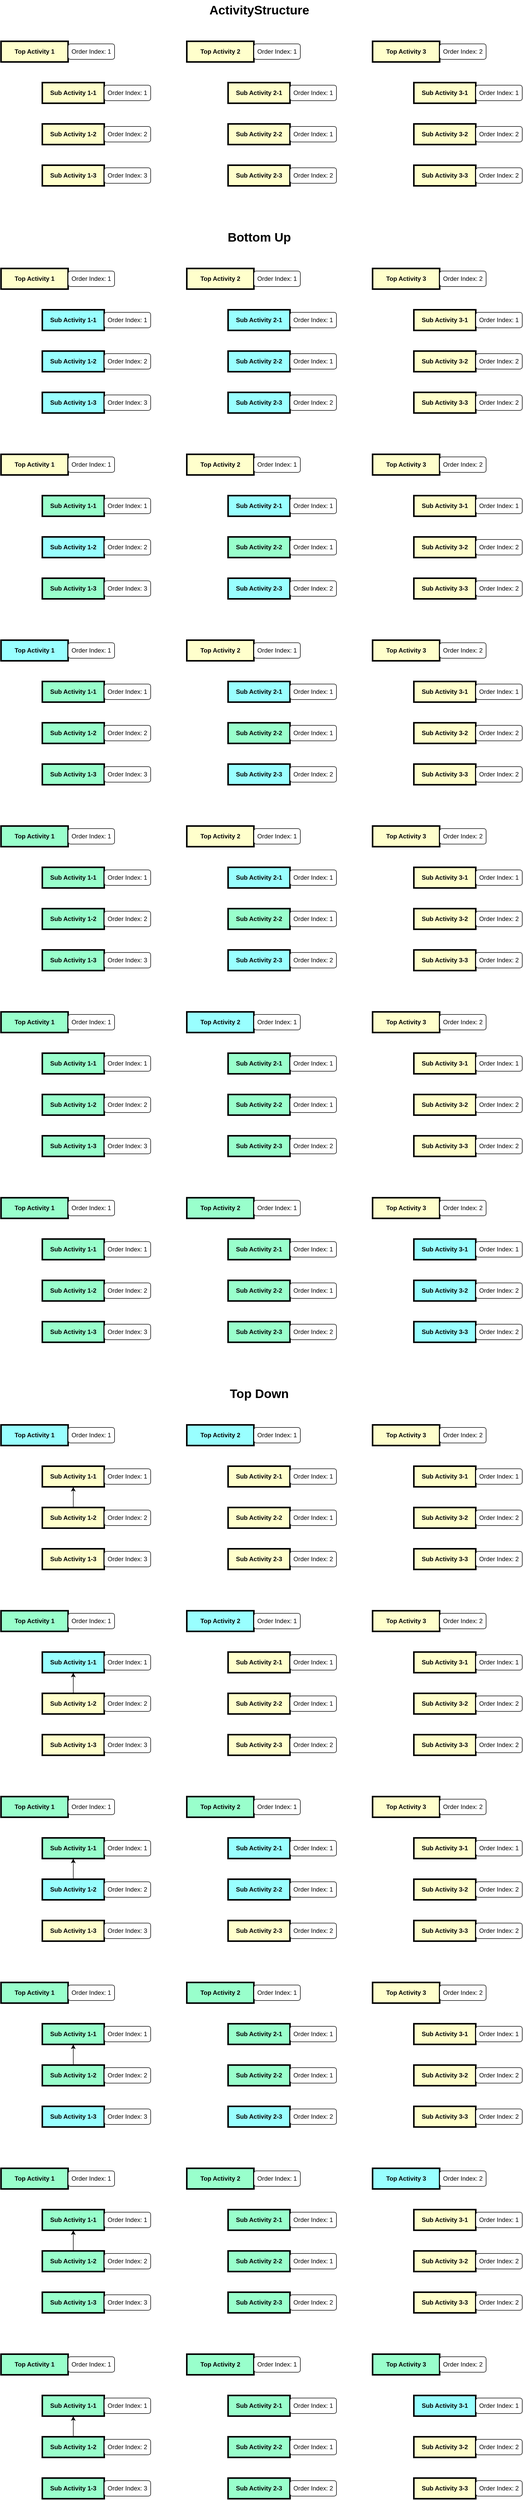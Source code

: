 <mxfile version="20.2.3" type="github">
  <diagram name="Page-1" id="c7558073-3199-34d8-9f00-42111426c3f3">
    <mxGraphModel dx="1861" dy="396" grid="1" gridSize="10" guides="1" tooltips="1" connect="1" arrows="1" fold="1" page="1" pageScale="1" pageWidth="826" pageHeight="1169" background="none" math="0" shadow="0">
      <root>
        <mxCell id="0" />
        <mxCell id="1" parent="0" />
        <mxCell id="3" value="Top Activity 1" style="whiteSpace=wrap;align=center;verticalAlign=middle;fontStyle=1;strokeWidth=3;fillColor=#FFFFCC" parent="1" vertex="1">
          <mxGeometry x="-720" y="120" width="130" height="40" as="geometry" />
        </mxCell>
        <mxCell id="4" value="Sub Activity 1-2" style="whiteSpace=wrap;align=center;verticalAlign=middle;fontStyle=1;strokeWidth=3;fillColor=#FFFFCC" parent="1" vertex="1">
          <mxGeometry x="-640" y="280" width="120" height="40" as="geometry" />
        </mxCell>
        <mxCell id="ptxm0m2oNySlggKpE-qS-96" value="Sub Activity 1-1" style="whiteSpace=wrap;align=center;verticalAlign=middle;fontStyle=1;strokeWidth=3;fillColor=#FFFFCC" vertex="1" parent="1">
          <mxGeometry x="-640" y="200" width="120" height="40" as="geometry" />
        </mxCell>
        <mxCell id="ptxm0m2oNySlggKpE-qS-98" value="Sub Activity 1-3" style="whiteSpace=wrap;align=center;verticalAlign=middle;fontStyle=1;strokeWidth=3;fillColor=#FFFFCC" vertex="1" parent="1">
          <mxGeometry x="-640" y="360" width="120" height="40" as="geometry" />
        </mxCell>
        <mxCell id="ptxm0m2oNySlggKpE-qS-100" value="Order Index: 1" style="rounded=1;whiteSpace=wrap;html=1;" vertex="1" parent="1">
          <mxGeometry x="-590" y="125" width="90" height="30" as="geometry" />
        </mxCell>
        <mxCell id="ptxm0m2oNySlggKpE-qS-101" value="Order Index: 1" style="rounded=1;whiteSpace=wrap;html=1;" vertex="1" parent="1">
          <mxGeometry x="-520" y="205" width="90" height="30" as="geometry" />
        </mxCell>
        <mxCell id="ptxm0m2oNySlggKpE-qS-102" value="Order Index: 2" style="rounded=1;whiteSpace=wrap;html=1;" vertex="1" parent="1">
          <mxGeometry x="-520" y="285" width="90" height="30" as="geometry" />
        </mxCell>
        <mxCell id="ptxm0m2oNySlggKpE-qS-103" value="Order Index: 3" style="rounded=1;whiteSpace=wrap;html=1;" vertex="1" parent="1">
          <mxGeometry x="-520" y="365" width="90" height="30" as="geometry" />
        </mxCell>
        <mxCell id="ptxm0m2oNySlggKpE-qS-104" value="Top Activity 2" style="whiteSpace=wrap;align=center;verticalAlign=middle;fontStyle=1;strokeWidth=3;fillColor=#FFFFCC" vertex="1" parent="1">
          <mxGeometry x="-360" y="120" width="130" height="40" as="geometry" />
        </mxCell>
        <mxCell id="ptxm0m2oNySlggKpE-qS-105" value="Sub Activity 2-2" style="whiteSpace=wrap;align=center;verticalAlign=middle;fontStyle=1;strokeWidth=3;fillColor=#FFFFCC" vertex="1" parent="1">
          <mxGeometry x="-280" y="280" width="120" height="40" as="geometry" />
        </mxCell>
        <mxCell id="ptxm0m2oNySlggKpE-qS-106" value="Sub Activity 2-1" style="whiteSpace=wrap;align=center;verticalAlign=middle;fontStyle=1;strokeWidth=3;fillColor=#FFFFCC" vertex="1" parent="1">
          <mxGeometry x="-280" y="200" width="120" height="40" as="geometry" />
        </mxCell>
        <mxCell id="ptxm0m2oNySlggKpE-qS-107" value="Sub Activity 2-3" style="whiteSpace=wrap;align=center;verticalAlign=middle;fontStyle=1;strokeWidth=3;fillColor=#FFFFCC" vertex="1" parent="1">
          <mxGeometry x="-280" y="360" width="120" height="40" as="geometry" />
        </mxCell>
        <mxCell id="ptxm0m2oNySlggKpE-qS-108" value="Order Index: 1" style="rounded=1;whiteSpace=wrap;html=1;" vertex="1" parent="1">
          <mxGeometry x="-230" y="125" width="90" height="30" as="geometry" />
        </mxCell>
        <mxCell id="ptxm0m2oNySlggKpE-qS-109" value="Order Index: 1" style="rounded=1;whiteSpace=wrap;html=1;" vertex="1" parent="1">
          <mxGeometry x="-160" y="205" width="90" height="30" as="geometry" />
        </mxCell>
        <mxCell id="ptxm0m2oNySlggKpE-qS-110" value="Order Index: 1" style="rounded=1;whiteSpace=wrap;html=1;" vertex="1" parent="1">
          <mxGeometry x="-160" y="285" width="90" height="30" as="geometry" />
        </mxCell>
        <mxCell id="ptxm0m2oNySlggKpE-qS-111" value="Order Index: 2" style="rounded=1;whiteSpace=wrap;html=1;" vertex="1" parent="1">
          <mxGeometry x="-160" y="365" width="90" height="30" as="geometry" />
        </mxCell>
        <mxCell id="ptxm0m2oNySlggKpE-qS-112" value="Top Activity 3" style="whiteSpace=wrap;align=center;verticalAlign=middle;fontStyle=1;strokeWidth=3;fillColor=#FFFFCC" vertex="1" parent="1">
          <mxGeometry y="120" width="130" height="40" as="geometry" />
        </mxCell>
        <mxCell id="ptxm0m2oNySlggKpE-qS-113" value="Sub Activity 3-2" style="whiteSpace=wrap;align=center;verticalAlign=middle;fontStyle=1;strokeWidth=3;fillColor=#FFFFCC" vertex="1" parent="1">
          <mxGeometry x="80" y="280" width="120" height="40" as="geometry" />
        </mxCell>
        <mxCell id="ptxm0m2oNySlggKpE-qS-114" value="Sub Activity 3-1" style="whiteSpace=wrap;align=center;verticalAlign=middle;fontStyle=1;strokeWidth=3;fillColor=#FFFFCC" vertex="1" parent="1">
          <mxGeometry x="80" y="200" width="120" height="40" as="geometry" />
        </mxCell>
        <mxCell id="ptxm0m2oNySlggKpE-qS-115" value="Sub Activity 3-3" style="whiteSpace=wrap;align=center;verticalAlign=middle;fontStyle=1;strokeWidth=3;fillColor=#FFFFCC" vertex="1" parent="1">
          <mxGeometry x="80" y="360" width="120" height="40" as="geometry" />
        </mxCell>
        <mxCell id="ptxm0m2oNySlggKpE-qS-116" value="Order Index: 2" style="rounded=1;whiteSpace=wrap;html=1;" vertex="1" parent="1">
          <mxGeometry x="130" y="125" width="90" height="30" as="geometry" />
        </mxCell>
        <mxCell id="ptxm0m2oNySlggKpE-qS-117" value="Order Index: 1" style="rounded=1;whiteSpace=wrap;html=1;" vertex="1" parent="1">
          <mxGeometry x="200" y="205" width="90" height="30" as="geometry" />
        </mxCell>
        <mxCell id="ptxm0m2oNySlggKpE-qS-118" value="Order Index: 2" style="rounded=1;whiteSpace=wrap;html=1;" vertex="1" parent="1">
          <mxGeometry x="200" y="285" width="90" height="30" as="geometry" />
        </mxCell>
        <mxCell id="ptxm0m2oNySlggKpE-qS-119" value="Order Index: 2" style="rounded=1;whiteSpace=wrap;html=1;" vertex="1" parent="1">
          <mxGeometry x="200" y="365" width="90" height="30" as="geometry" />
        </mxCell>
        <mxCell id="ptxm0m2oNySlggKpE-qS-120" value="ActivityStructure" style="text;strokeColor=none;fillColor=none;html=1;fontSize=24;fontStyle=1;verticalAlign=middle;align=center;" vertex="1" parent="1">
          <mxGeometry x="-270" y="40" width="100" height="40" as="geometry" />
        </mxCell>
        <mxCell id="ptxm0m2oNySlggKpE-qS-121" value="Top Activity 1" style="whiteSpace=wrap;align=center;verticalAlign=middle;fontStyle=1;strokeWidth=3;fillColor=#FFFFCC" vertex="1" parent="1">
          <mxGeometry x="-720" y="560" width="130" height="40" as="geometry" />
        </mxCell>
        <mxCell id="ptxm0m2oNySlggKpE-qS-122" value="Sub Activity 1-2" style="whiteSpace=wrap;align=center;verticalAlign=middle;fontStyle=1;strokeWidth=3;fillColor=#99FFFF;" vertex="1" parent="1">
          <mxGeometry x="-640" y="720" width="120" height="40" as="geometry" />
        </mxCell>
        <mxCell id="ptxm0m2oNySlggKpE-qS-123" value="Sub Activity 1-1" style="whiteSpace=wrap;align=center;verticalAlign=middle;fontStyle=1;strokeWidth=3;fillColor=#99FFFF;" vertex="1" parent="1">
          <mxGeometry x="-640" y="640" width="120" height="40" as="geometry" />
        </mxCell>
        <mxCell id="ptxm0m2oNySlggKpE-qS-124" value="Sub Activity 1-3" style="whiteSpace=wrap;align=center;verticalAlign=middle;fontStyle=1;strokeWidth=3;fillColor=#99FFFF;" vertex="1" parent="1">
          <mxGeometry x="-640" y="800" width="120" height="40" as="geometry" />
        </mxCell>
        <mxCell id="ptxm0m2oNySlggKpE-qS-125" value="Order Index: 1" style="rounded=1;whiteSpace=wrap;html=1;" vertex="1" parent="1">
          <mxGeometry x="-590" y="565" width="90" height="30" as="geometry" />
        </mxCell>
        <mxCell id="ptxm0m2oNySlggKpE-qS-126" value="Order Index: 1" style="rounded=1;whiteSpace=wrap;html=1;" vertex="1" parent="1">
          <mxGeometry x="-520" y="645" width="90" height="30" as="geometry" />
        </mxCell>
        <mxCell id="ptxm0m2oNySlggKpE-qS-127" value="Order Index: 2" style="rounded=1;whiteSpace=wrap;html=1;" vertex="1" parent="1">
          <mxGeometry x="-520" y="725" width="90" height="30" as="geometry" />
        </mxCell>
        <mxCell id="ptxm0m2oNySlggKpE-qS-128" value="Order Index: 3" style="rounded=1;whiteSpace=wrap;html=1;" vertex="1" parent="1">
          <mxGeometry x="-520" y="805" width="90" height="30" as="geometry" />
        </mxCell>
        <mxCell id="ptxm0m2oNySlggKpE-qS-129" value="Top Activity 2" style="whiteSpace=wrap;align=center;verticalAlign=middle;fontStyle=1;strokeWidth=3;fillColor=#FFFFCC" vertex="1" parent="1">
          <mxGeometry x="-360" y="560" width="130" height="40" as="geometry" />
        </mxCell>
        <mxCell id="ptxm0m2oNySlggKpE-qS-130" value="Sub Activity 2-2" style="whiteSpace=wrap;align=center;verticalAlign=middle;fontStyle=1;strokeWidth=3;fillColor=#99FFFF;" vertex="1" parent="1">
          <mxGeometry x="-280" y="720" width="120" height="40" as="geometry" />
        </mxCell>
        <mxCell id="ptxm0m2oNySlggKpE-qS-131" value="Sub Activity 2-1" style="whiteSpace=wrap;align=center;verticalAlign=middle;fontStyle=1;strokeWidth=3;fillColor=#99FFFF;" vertex="1" parent="1">
          <mxGeometry x="-280" y="640" width="120" height="40" as="geometry" />
        </mxCell>
        <mxCell id="ptxm0m2oNySlggKpE-qS-132" value="Sub Activity 2-3" style="whiteSpace=wrap;align=center;verticalAlign=middle;fontStyle=1;strokeWidth=3;fillColor=#99FFFF;" vertex="1" parent="1">
          <mxGeometry x="-280" y="800" width="120" height="40" as="geometry" />
        </mxCell>
        <mxCell id="ptxm0m2oNySlggKpE-qS-133" value="Order Index: 1" style="rounded=1;whiteSpace=wrap;html=1;" vertex="1" parent="1">
          <mxGeometry x="-230" y="565" width="90" height="30" as="geometry" />
        </mxCell>
        <mxCell id="ptxm0m2oNySlggKpE-qS-134" value="Order Index: 1" style="rounded=1;whiteSpace=wrap;html=1;" vertex="1" parent="1">
          <mxGeometry x="-160" y="645" width="90" height="30" as="geometry" />
        </mxCell>
        <mxCell id="ptxm0m2oNySlggKpE-qS-135" value="Order Index: 1" style="rounded=1;whiteSpace=wrap;html=1;" vertex="1" parent="1">
          <mxGeometry x="-160" y="725" width="90" height="30" as="geometry" />
        </mxCell>
        <mxCell id="ptxm0m2oNySlggKpE-qS-136" value="Order Index: 2" style="rounded=1;whiteSpace=wrap;html=1;" vertex="1" parent="1">
          <mxGeometry x="-160" y="805" width="90" height="30" as="geometry" />
        </mxCell>
        <mxCell id="ptxm0m2oNySlggKpE-qS-137" value="Top Activity 3" style="whiteSpace=wrap;align=center;verticalAlign=middle;fontStyle=1;strokeWidth=3;fillColor=#FFFFCC" vertex="1" parent="1">
          <mxGeometry y="560" width="130" height="40" as="geometry" />
        </mxCell>
        <mxCell id="ptxm0m2oNySlggKpE-qS-138" value="Sub Activity 3-2" style="whiteSpace=wrap;align=center;verticalAlign=middle;fontStyle=1;strokeWidth=3;fillColor=#FFFFCC" vertex="1" parent="1">
          <mxGeometry x="80" y="720" width="120" height="40" as="geometry" />
        </mxCell>
        <mxCell id="ptxm0m2oNySlggKpE-qS-139" value="Sub Activity 3-1" style="whiteSpace=wrap;align=center;verticalAlign=middle;fontStyle=1;strokeWidth=3;fillColor=#FFFFCC" vertex="1" parent="1">
          <mxGeometry x="80" y="640" width="120" height="40" as="geometry" />
        </mxCell>
        <mxCell id="ptxm0m2oNySlggKpE-qS-140" value="Sub Activity 3-3" style="whiteSpace=wrap;align=center;verticalAlign=middle;fontStyle=1;strokeWidth=3;fillColor=#FFFFCC" vertex="1" parent="1">
          <mxGeometry x="80" y="800" width="120" height="40" as="geometry" />
        </mxCell>
        <mxCell id="ptxm0m2oNySlggKpE-qS-141" value="Order Index: 2" style="rounded=1;whiteSpace=wrap;html=1;" vertex="1" parent="1">
          <mxGeometry x="130" y="565" width="90" height="30" as="geometry" />
        </mxCell>
        <mxCell id="ptxm0m2oNySlggKpE-qS-142" value="Order Index: 1" style="rounded=1;whiteSpace=wrap;html=1;" vertex="1" parent="1">
          <mxGeometry x="200" y="645" width="90" height="30" as="geometry" />
        </mxCell>
        <mxCell id="ptxm0m2oNySlggKpE-qS-143" value="Order Index: 2" style="rounded=1;whiteSpace=wrap;html=1;" vertex="1" parent="1">
          <mxGeometry x="200" y="725" width="90" height="30" as="geometry" />
        </mxCell>
        <mxCell id="ptxm0m2oNySlggKpE-qS-144" value="Order Index: 2" style="rounded=1;whiteSpace=wrap;html=1;" vertex="1" parent="1">
          <mxGeometry x="200" y="805" width="90" height="30" as="geometry" />
        </mxCell>
        <mxCell id="ptxm0m2oNySlggKpE-qS-145" value="Bottom Up" style="text;strokeColor=none;fillColor=none;html=1;fontSize=24;fontStyle=1;verticalAlign=middle;align=center;" vertex="1" parent="1">
          <mxGeometry x="-270" y="480" width="100" height="40" as="geometry" />
        </mxCell>
        <mxCell id="ptxm0m2oNySlggKpE-qS-147" value="Top Activity 1" style="whiteSpace=wrap;align=center;verticalAlign=middle;fontStyle=1;strokeWidth=3;fillColor=#FFFFCC" vertex="1" parent="1">
          <mxGeometry x="-720" y="920" width="130" height="40" as="geometry" />
        </mxCell>
        <mxCell id="ptxm0m2oNySlggKpE-qS-148" value="Sub Activity 1-2" style="whiteSpace=wrap;align=center;verticalAlign=middle;fontStyle=1;strokeWidth=3;fillColor=#99FFFF;" vertex="1" parent="1">
          <mxGeometry x="-640" y="1080" width="120" height="40" as="geometry" />
        </mxCell>
        <mxCell id="ptxm0m2oNySlggKpE-qS-149" value="Sub Activity 1-1" style="whiteSpace=wrap;align=center;verticalAlign=middle;fontStyle=1;strokeWidth=3;fillColor=#99FFCC;" vertex="1" parent="1">
          <mxGeometry x="-640" y="1000" width="120" height="40" as="geometry" />
        </mxCell>
        <mxCell id="ptxm0m2oNySlggKpE-qS-150" value="Sub Activity 1-3" style="whiteSpace=wrap;align=center;verticalAlign=middle;fontStyle=1;strokeWidth=3;fillColor=#99FFCC;" vertex="1" parent="1">
          <mxGeometry x="-640" y="1160" width="120" height="40" as="geometry" />
        </mxCell>
        <mxCell id="ptxm0m2oNySlggKpE-qS-151" value="Order Index: 1" style="rounded=1;whiteSpace=wrap;html=1;" vertex="1" parent="1">
          <mxGeometry x="-590" y="925" width="90" height="30" as="geometry" />
        </mxCell>
        <mxCell id="ptxm0m2oNySlggKpE-qS-152" value="Order Index: 1" style="rounded=1;whiteSpace=wrap;html=1;" vertex="1" parent="1">
          <mxGeometry x="-520" y="1005" width="90" height="30" as="geometry" />
        </mxCell>
        <mxCell id="ptxm0m2oNySlggKpE-qS-153" value="Order Index: 2" style="rounded=1;whiteSpace=wrap;html=1;" vertex="1" parent="1">
          <mxGeometry x="-520" y="1085" width="90" height="30" as="geometry" />
        </mxCell>
        <mxCell id="ptxm0m2oNySlggKpE-qS-154" value="Order Index: 3" style="rounded=1;whiteSpace=wrap;html=1;" vertex="1" parent="1">
          <mxGeometry x="-520" y="1165" width="90" height="30" as="geometry" />
        </mxCell>
        <mxCell id="ptxm0m2oNySlggKpE-qS-155" value="Top Activity 2" style="whiteSpace=wrap;align=center;verticalAlign=middle;fontStyle=1;strokeWidth=3;fillColor=#FFFFCC" vertex="1" parent="1">
          <mxGeometry x="-360" y="920" width="130" height="40" as="geometry" />
        </mxCell>
        <mxCell id="ptxm0m2oNySlggKpE-qS-156" value="Sub Activity 2-2" style="whiteSpace=wrap;align=center;verticalAlign=middle;fontStyle=1;strokeWidth=3;fillColor=#99FFCC;" vertex="1" parent="1">
          <mxGeometry x="-280" y="1080" width="120" height="40" as="geometry" />
        </mxCell>
        <mxCell id="ptxm0m2oNySlggKpE-qS-157" value="Sub Activity 2-1" style="whiteSpace=wrap;align=center;verticalAlign=middle;fontStyle=1;strokeWidth=3;fillColor=#99FFFF;" vertex="1" parent="1">
          <mxGeometry x="-280" y="1000" width="120" height="40" as="geometry" />
        </mxCell>
        <mxCell id="ptxm0m2oNySlggKpE-qS-158" value="Sub Activity 2-3" style="whiteSpace=wrap;align=center;verticalAlign=middle;fontStyle=1;strokeWidth=3;fillColor=#99FFFF;" vertex="1" parent="1">
          <mxGeometry x="-280" y="1160" width="120" height="40" as="geometry" />
        </mxCell>
        <mxCell id="ptxm0m2oNySlggKpE-qS-159" value="Order Index: 1" style="rounded=1;whiteSpace=wrap;html=1;" vertex="1" parent="1">
          <mxGeometry x="-230" y="925" width="90" height="30" as="geometry" />
        </mxCell>
        <mxCell id="ptxm0m2oNySlggKpE-qS-160" value="Order Index: 1" style="rounded=1;whiteSpace=wrap;html=1;" vertex="1" parent="1">
          <mxGeometry x="-160" y="1005" width="90" height="30" as="geometry" />
        </mxCell>
        <mxCell id="ptxm0m2oNySlggKpE-qS-161" value="Order Index: 1" style="rounded=1;whiteSpace=wrap;html=1;" vertex="1" parent="1">
          <mxGeometry x="-160" y="1085" width="90" height="30" as="geometry" />
        </mxCell>
        <mxCell id="ptxm0m2oNySlggKpE-qS-162" value="Order Index: 2" style="rounded=1;whiteSpace=wrap;html=1;" vertex="1" parent="1">
          <mxGeometry x="-160" y="1165" width="90" height="30" as="geometry" />
        </mxCell>
        <mxCell id="ptxm0m2oNySlggKpE-qS-163" value="Top Activity 3" style="whiteSpace=wrap;align=center;verticalAlign=middle;fontStyle=1;strokeWidth=3;fillColor=#FFFFCC" vertex="1" parent="1">
          <mxGeometry y="920" width="130" height="40" as="geometry" />
        </mxCell>
        <mxCell id="ptxm0m2oNySlggKpE-qS-164" value="Sub Activity 3-2" style="whiteSpace=wrap;align=center;verticalAlign=middle;fontStyle=1;strokeWidth=3;fillColor=#FFFFCC" vertex="1" parent="1">
          <mxGeometry x="80" y="1080" width="120" height="40" as="geometry" />
        </mxCell>
        <mxCell id="ptxm0m2oNySlggKpE-qS-165" value="Sub Activity 3-1" style="whiteSpace=wrap;align=center;verticalAlign=middle;fontStyle=1;strokeWidth=3;fillColor=#FFFFCC" vertex="1" parent="1">
          <mxGeometry x="80" y="1000" width="120" height="40" as="geometry" />
        </mxCell>
        <mxCell id="ptxm0m2oNySlggKpE-qS-166" value="Sub Activity 3-3" style="whiteSpace=wrap;align=center;verticalAlign=middle;fontStyle=1;strokeWidth=3;fillColor=#FFFFCC" vertex="1" parent="1">
          <mxGeometry x="80" y="1160" width="120" height="40" as="geometry" />
        </mxCell>
        <mxCell id="ptxm0m2oNySlggKpE-qS-167" value="Order Index: 2" style="rounded=1;whiteSpace=wrap;html=1;" vertex="1" parent="1">
          <mxGeometry x="130" y="925" width="90" height="30" as="geometry" />
        </mxCell>
        <mxCell id="ptxm0m2oNySlggKpE-qS-168" value="Order Index: 1" style="rounded=1;whiteSpace=wrap;html=1;" vertex="1" parent="1">
          <mxGeometry x="200" y="1005" width="90" height="30" as="geometry" />
        </mxCell>
        <mxCell id="ptxm0m2oNySlggKpE-qS-169" value="Order Index: 2" style="rounded=1;whiteSpace=wrap;html=1;" vertex="1" parent="1">
          <mxGeometry x="200" y="1085" width="90" height="30" as="geometry" />
        </mxCell>
        <mxCell id="ptxm0m2oNySlggKpE-qS-170" value="Order Index: 2" style="rounded=1;whiteSpace=wrap;html=1;" vertex="1" parent="1">
          <mxGeometry x="200" y="1165" width="90" height="30" as="geometry" />
        </mxCell>
        <mxCell id="ptxm0m2oNySlggKpE-qS-172" value="Top Activity 1" style="whiteSpace=wrap;align=center;verticalAlign=middle;fontStyle=1;strokeWidth=3;fillColor=#99FFFF;" vertex="1" parent="1">
          <mxGeometry x="-720" y="1280" width="130" height="40" as="geometry" />
        </mxCell>
        <mxCell id="ptxm0m2oNySlggKpE-qS-173" value="Sub Activity 1-2" style="whiteSpace=wrap;align=center;verticalAlign=middle;fontStyle=1;strokeWidth=3;fillColor=#99FFCC;" vertex="1" parent="1">
          <mxGeometry x="-640" y="1440" width="120" height="40" as="geometry" />
        </mxCell>
        <mxCell id="ptxm0m2oNySlggKpE-qS-174" value="Sub Activity 1-1" style="whiteSpace=wrap;align=center;verticalAlign=middle;fontStyle=1;strokeWidth=3;fillColor=#99FFCC;" vertex="1" parent="1">
          <mxGeometry x="-640" y="1360" width="120" height="40" as="geometry" />
        </mxCell>
        <mxCell id="ptxm0m2oNySlggKpE-qS-175" value="Sub Activity 1-3" style="whiteSpace=wrap;align=center;verticalAlign=middle;fontStyle=1;strokeWidth=3;fillColor=#99FFCC;" vertex="1" parent="1">
          <mxGeometry x="-640" y="1520" width="120" height="40" as="geometry" />
        </mxCell>
        <mxCell id="ptxm0m2oNySlggKpE-qS-176" value="Order Index: 1" style="rounded=1;whiteSpace=wrap;html=1;" vertex="1" parent="1">
          <mxGeometry x="-590" y="1285" width="90" height="30" as="geometry" />
        </mxCell>
        <mxCell id="ptxm0m2oNySlggKpE-qS-177" value="Order Index: 1" style="rounded=1;whiteSpace=wrap;html=1;" vertex="1" parent="1">
          <mxGeometry x="-520" y="1365" width="90" height="30" as="geometry" />
        </mxCell>
        <mxCell id="ptxm0m2oNySlggKpE-qS-178" value="Order Index: 2" style="rounded=1;whiteSpace=wrap;html=1;" vertex="1" parent="1">
          <mxGeometry x="-520" y="1445" width="90" height="30" as="geometry" />
        </mxCell>
        <mxCell id="ptxm0m2oNySlggKpE-qS-179" value="Order Index: 3" style="rounded=1;whiteSpace=wrap;html=1;" vertex="1" parent="1">
          <mxGeometry x="-520" y="1525" width="90" height="30" as="geometry" />
        </mxCell>
        <mxCell id="ptxm0m2oNySlggKpE-qS-180" value="Top Activity 2" style="whiteSpace=wrap;align=center;verticalAlign=middle;fontStyle=1;strokeWidth=3;fillColor=#FFFFCC" vertex="1" parent="1">
          <mxGeometry x="-360" y="1280" width="130" height="40" as="geometry" />
        </mxCell>
        <mxCell id="ptxm0m2oNySlggKpE-qS-181" value="Sub Activity 2-2" style="whiteSpace=wrap;align=center;verticalAlign=middle;fontStyle=1;strokeWidth=3;fillColor=#99FFCC;" vertex="1" parent="1">
          <mxGeometry x="-280" y="1440" width="120" height="40" as="geometry" />
        </mxCell>
        <mxCell id="ptxm0m2oNySlggKpE-qS-182" value="Sub Activity 2-1" style="whiteSpace=wrap;align=center;verticalAlign=middle;fontStyle=1;strokeWidth=3;fillColor=#99FFFF;" vertex="1" parent="1">
          <mxGeometry x="-280" y="1360" width="120" height="40" as="geometry" />
        </mxCell>
        <mxCell id="ptxm0m2oNySlggKpE-qS-183" value="Sub Activity 2-3" style="whiteSpace=wrap;align=center;verticalAlign=middle;fontStyle=1;strokeWidth=3;fillColor=#99FFFF;" vertex="1" parent="1">
          <mxGeometry x="-280" y="1520" width="120" height="40" as="geometry" />
        </mxCell>
        <mxCell id="ptxm0m2oNySlggKpE-qS-184" value="Order Index: 1" style="rounded=1;whiteSpace=wrap;html=1;" vertex="1" parent="1">
          <mxGeometry x="-230" y="1285" width="90" height="30" as="geometry" />
        </mxCell>
        <mxCell id="ptxm0m2oNySlggKpE-qS-185" value="Order Index: 1" style="rounded=1;whiteSpace=wrap;html=1;" vertex="1" parent="1">
          <mxGeometry x="-160" y="1365" width="90" height="30" as="geometry" />
        </mxCell>
        <mxCell id="ptxm0m2oNySlggKpE-qS-186" value="Order Index: 1" style="rounded=1;whiteSpace=wrap;html=1;" vertex="1" parent="1">
          <mxGeometry x="-160" y="1445" width="90" height="30" as="geometry" />
        </mxCell>
        <mxCell id="ptxm0m2oNySlggKpE-qS-187" value="Order Index: 2" style="rounded=1;whiteSpace=wrap;html=1;" vertex="1" parent="1">
          <mxGeometry x="-160" y="1525" width="90" height="30" as="geometry" />
        </mxCell>
        <mxCell id="ptxm0m2oNySlggKpE-qS-188" value="Top Activity 3" style="whiteSpace=wrap;align=center;verticalAlign=middle;fontStyle=1;strokeWidth=3;fillColor=#FFFFCC" vertex="1" parent="1">
          <mxGeometry y="1280" width="130" height="40" as="geometry" />
        </mxCell>
        <mxCell id="ptxm0m2oNySlggKpE-qS-189" value="Sub Activity 3-2" style="whiteSpace=wrap;align=center;verticalAlign=middle;fontStyle=1;strokeWidth=3;fillColor=#FFFFCC" vertex="1" parent="1">
          <mxGeometry x="80" y="1440" width="120" height="40" as="geometry" />
        </mxCell>
        <mxCell id="ptxm0m2oNySlggKpE-qS-190" value="Sub Activity 3-1" style="whiteSpace=wrap;align=center;verticalAlign=middle;fontStyle=1;strokeWidth=3;fillColor=#FFFFCC" vertex="1" parent="1">
          <mxGeometry x="80" y="1360" width="120" height="40" as="geometry" />
        </mxCell>
        <mxCell id="ptxm0m2oNySlggKpE-qS-191" value="Sub Activity 3-3" style="whiteSpace=wrap;align=center;verticalAlign=middle;fontStyle=1;strokeWidth=3;fillColor=#FFFFCC" vertex="1" parent="1">
          <mxGeometry x="80" y="1520" width="120" height="40" as="geometry" />
        </mxCell>
        <mxCell id="ptxm0m2oNySlggKpE-qS-192" value="Order Index: 2" style="rounded=1;whiteSpace=wrap;html=1;" vertex="1" parent="1">
          <mxGeometry x="130" y="1285" width="90" height="30" as="geometry" />
        </mxCell>
        <mxCell id="ptxm0m2oNySlggKpE-qS-193" value="Order Index: 1" style="rounded=1;whiteSpace=wrap;html=1;" vertex="1" parent="1">
          <mxGeometry x="200" y="1365" width="90" height="30" as="geometry" />
        </mxCell>
        <mxCell id="ptxm0m2oNySlggKpE-qS-194" value="Order Index: 2" style="rounded=1;whiteSpace=wrap;html=1;" vertex="1" parent="1">
          <mxGeometry x="200" y="1445" width="90" height="30" as="geometry" />
        </mxCell>
        <mxCell id="ptxm0m2oNySlggKpE-qS-195" value="Order Index: 2" style="rounded=1;whiteSpace=wrap;html=1;" vertex="1" parent="1">
          <mxGeometry x="200" y="1525" width="90" height="30" as="geometry" />
        </mxCell>
        <mxCell id="ptxm0m2oNySlggKpE-qS-196" value="Top Activity 1" style="whiteSpace=wrap;align=center;verticalAlign=middle;fontStyle=1;strokeWidth=3;fillColor=#99FFCC;" vertex="1" parent="1">
          <mxGeometry x="-720" y="1640" width="130" height="40" as="geometry" />
        </mxCell>
        <mxCell id="ptxm0m2oNySlggKpE-qS-197" value="Sub Activity 1-2" style="whiteSpace=wrap;align=center;verticalAlign=middle;fontStyle=1;strokeWidth=3;fillColor=#99FFCC;" vertex="1" parent="1">
          <mxGeometry x="-640" y="1800" width="120" height="40" as="geometry" />
        </mxCell>
        <mxCell id="ptxm0m2oNySlggKpE-qS-198" value="Sub Activity 1-1" style="whiteSpace=wrap;align=center;verticalAlign=middle;fontStyle=1;strokeWidth=3;fillColor=#99FFCC;" vertex="1" parent="1">
          <mxGeometry x="-640" y="1720" width="120" height="40" as="geometry" />
        </mxCell>
        <mxCell id="ptxm0m2oNySlggKpE-qS-199" value="Sub Activity 1-3" style="whiteSpace=wrap;align=center;verticalAlign=middle;fontStyle=1;strokeWidth=3;fillColor=#99FFCC;" vertex="1" parent="1">
          <mxGeometry x="-640" y="1880" width="120" height="40" as="geometry" />
        </mxCell>
        <mxCell id="ptxm0m2oNySlggKpE-qS-200" value="Order Index: 1" style="rounded=1;whiteSpace=wrap;html=1;" vertex="1" parent="1">
          <mxGeometry x="-590" y="1645" width="90" height="30" as="geometry" />
        </mxCell>
        <mxCell id="ptxm0m2oNySlggKpE-qS-201" value="Order Index: 1" style="rounded=1;whiteSpace=wrap;html=1;" vertex="1" parent="1">
          <mxGeometry x="-520" y="1725" width="90" height="30" as="geometry" />
        </mxCell>
        <mxCell id="ptxm0m2oNySlggKpE-qS-202" value="Order Index: 2" style="rounded=1;whiteSpace=wrap;html=1;" vertex="1" parent="1">
          <mxGeometry x="-520" y="1805" width="90" height="30" as="geometry" />
        </mxCell>
        <mxCell id="ptxm0m2oNySlggKpE-qS-203" value="Order Index: 3" style="rounded=1;whiteSpace=wrap;html=1;" vertex="1" parent="1">
          <mxGeometry x="-520" y="1885" width="90" height="30" as="geometry" />
        </mxCell>
        <mxCell id="ptxm0m2oNySlggKpE-qS-204" value="Top Activity 2" style="whiteSpace=wrap;align=center;verticalAlign=middle;fontStyle=1;strokeWidth=3;fillColor=#FFFFCC" vertex="1" parent="1">
          <mxGeometry x="-360" y="1640" width="130" height="40" as="geometry" />
        </mxCell>
        <mxCell id="ptxm0m2oNySlggKpE-qS-205" value="Sub Activity 2-2" style="whiteSpace=wrap;align=center;verticalAlign=middle;fontStyle=1;strokeWidth=3;fillColor=#99FFCC;" vertex="1" parent="1">
          <mxGeometry x="-280" y="1800" width="120" height="40" as="geometry" />
        </mxCell>
        <mxCell id="ptxm0m2oNySlggKpE-qS-206" value="Sub Activity 2-1" style="whiteSpace=wrap;align=center;verticalAlign=middle;fontStyle=1;strokeWidth=3;fillColor=#99FFFF;" vertex="1" parent="1">
          <mxGeometry x="-280" y="1720" width="120" height="40" as="geometry" />
        </mxCell>
        <mxCell id="ptxm0m2oNySlggKpE-qS-207" value="Sub Activity 2-3" style="whiteSpace=wrap;align=center;verticalAlign=middle;fontStyle=1;strokeWidth=3;fillColor=#99FFFF;" vertex="1" parent="1">
          <mxGeometry x="-280" y="1880" width="120" height="40" as="geometry" />
        </mxCell>
        <mxCell id="ptxm0m2oNySlggKpE-qS-208" value="Order Index: 1" style="rounded=1;whiteSpace=wrap;html=1;" vertex="1" parent="1">
          <mxGeometry x="-230" y="1645" width="90" height="30" as="geometry" />
        </mxCell>
        <mxCell id="ptxm0m2oNySlggKpE-qS-209" value="Order Index: 1" style="rounded=1;whiteSpace=wrap;html=1;" vertex="1" parent="1">
          <mxGeometry x="-160" y="1725" width="90" height="30" as="geometry" />
        </mxCell>
        <mxCell id="ptxm0m2oNySlggKpE-qS-210" value="Order Index: 1" style="rounded=1;whiteSpace=wrap;html=1;" vertex="1" parent="1">
          <mxGeometry x="-160" y="1805" width="90" height="30" as="geometry" />
        </mxCell>
        <mxCell id="ptxm0m2oNySlggKpE-qS-211" value="Order Index: 2" style="rounded=1;whiteSpace=wrap;html=1;" vertex="1" parent="1">
          <mxGeometry x="-160" y="1885" width="90" height="30" as="geometry" />
        </mxCell>
        <mxCell id="ptxm0m2oNySlggKpE-qS-212" value="Top Activity 3" style="whiteSpace=wrap;align=center;verticalAlign=middle;fontStyle=1;strokeWidth=3;fillColor=#FFFFCC" vertex="1" parent="1">
          <mxGeometry y="1640" width="130" height="40" as="geometry" />
        </mxCell>
        <mxCell id="ptxm0m2oNySlggKpE-qS-213" value="Sub Activity 3-2" style="whiteSpace=wrap;align=center;verticalAlign=middle;fontStyle=1;strokeWidth=3;fillColor=#FFFFCC" vertex="1" parent="1">
          <mxGeometry x="80" y="1800" width="120" height="40" as="geometry" />
        </mxCell>
        <mxCell id="ptxm0m2oNySlggKpE-qS-214" value="Sub Activity 3-1" style="whiteSpace=wrap;align=center;verticalAlign=middle;fontStyle=1;strokeWidth=3;fillColor=#FFFFCC" vertex="1" parent="1">
          <mxGeometry x="80" y="1720" width="120" height="40" as="geometry" />
        </mxCell>
        <mxCell id="ptxm0m2oNySlggKpE-qS-215" value="Sub Activity 3-3" style="whiteSpace=wrap;align=center;verticalAlign=middle;fontStyle=1;strokeWidth=3;fillColor=#FFFFCC" vertex="1" parent="1">
          <mxGeometry x="80" y="1880" width="120" height="40" as="geometry" />
        </mxCell>
        <mxCell id="ptxm0m2oNySlggKpE-qS-216" value="Order Index: 2" style="rounded=1;whiteSpace=wrap;html=1;" vertex="1" parent="1">
          <mxGeometry x="130" y="1645" width="90" height="30" as="geometry" />
        </mxCell>
        <mxCell id="ptxm0m2oNySlggKpE-qS-217" value="Order Index: 1" style="rounded=1;whiteSpace=wrap;html=1;" vertex="1" parent="1">
          <mxGeometry x="200" y="1725" width="90" height="30" as="geometry" />
        </mxCell>
        <mxCell id="ptxm0m2oNySlggKpE-qS-218" value="Order Index: 2" style="rounded=1;whiteSpace=wrap;html=1;" vertex="1" parent="1">
          <mxGeometry x="200" y="1805" width="90" height="30" as="geometry" />
        </mxCell>
        <mxCell id="ptxm0m2oNySlggKpE-qS-219" value="Order Index: 2" style="rounded=1;whiteSpace=wrap;html=1;" vertex="1" parent="1">
          <mxGeometry x="200" y="1885" width="90" height="30" as="geometry" />
        </mxCell>
        <mxCell id="ptxm0m2oNySlggKpE-qS-220" value="Top Activity 1" style="whiteSpace=wrap;align=center;verticalAlign=middle;fontStyle=1;strokeWidth=3;fillColor=#99FFCC;" vertex="1" parent="1">
          <mxGeometry x="-720" y="2000" width="130" height="40" as="geometry" />
        </mxCell>
        <mxCell id="ptxm0m2oNySlggKpE-qS-221" value="Sub Activity 1-2" style="whiteSpace=wrap;align=center;verticalAlign=middle;fontStyle=1;strokeWidth=3;fillColor=#99FFCC;" vertex="1" parent="1">
          <mxGeometry x="-640" y="2160" width="120" height="40" as="geometry" />
        </mxCell>
        <mxCell id="ptxm0m2oNySlggKpE-qS-222" value="Sub Activity 1-1" style="whiteSpace=wrap;align=center;verticalAlign=middle;fontStyle=1;strokeWidth=3;fillColor=#99FFCC;" vertex="1" parent="1">
          <mxGeometry x="-640" y="2080" width="120" height="40" as="geometry" />
        </mxCell>
        <mxCell id="ptxm0m2oNySlggKpE-qS-223" value="Sub Activity 1-3" style="whiteSpace=wrap;align=center;verticalAlign=middle;fontStyle=1;strokeWidth=3;fillColor=#99FFCC;" vertex="1" parent="1">
          <mxGeometry x="-640" y="2240" width="120" height="40" as="geometry" />
        </mxCell>
        <mxCell id="ptxm0m2oNySlggKpE-qS-224" value="Order Index: 1" style="rounded=1;whiteSpace=wrap;html=1;" vertex="1" parent="1">
          <mxGeometry x="-590" y="2005" width="90" height="30" as="geometry" />
        </mxCell>
        <mxCell id="ptxm0m2oNySlggKpE-qS-225" value="Order Index: 1" style="rounded=1;whiteSpace=wrap;html=1;" vertex="1" parent="1">
          <mxGeometry x="-520" y="2085" width="90" height="30" as="geometry" />
        </mxCell>
        <mxCell id="ptxm0m2oNySlggKpE-qS-226" value="Order Index: 2" style="rounded=1;whiteSpace=wrap;html=1;" vertex="1" parent="1">
          <mxGeometry x="-520" y="2165" width="90" height="30" as="geometry" />
        </mxCell>
        <mxCell id="ptxm0m2oNySlggKpE-qS-227" value="Order Index: 3" style="rounded=1;whiteSpace=wrap;html=1;" vertex="1" parent="1">
          <mxGeometry x="-520" y="2245" width="90" height="30" as="geometry" />
        </mxCell>
        <mxCell id="ptxm0m2oNySlggKpE-qS-228" value="Top Activity 2" style="whiteSpace=wrap;align=center;verticalAlign=middle;fontStyle=1;strokeWidth=3;fillColor=#99FFFF;" vertex="1" parent="1">
          <mxGeometry x="-360" y="2000" width="130" height="40" as="geometry" />
        </mxCell>
        <mxCell id="ptxm0m2oNySlggKpE-qS-229" value="Sub Activity 2-2" style="whiteSpace=wrap;align=center;verticalAlign=middle;fontStyle=1;strokeWidth=3;fillColor=#99FFCC;" vertex="1" parent="1">
          <mxGeometry x="-280" y="2160" width="120" height="40" as="geometry" />
        </mxCell>
        <mxCell id="ptxm0m2oNySlggKpE-qS-230" value="Sub Activity 2-1" style="whiteSpace=wrap;align=center;verticalAlign=middle;fontStyle=1;strokeWidth=3;fillColor=#99FFCC;" vertex="1" parent="1">
          <mxGeometry x="-280" y="2080" width="120" height="40" as="geometry" />
        </mxCell>
        <mxCell id="ptxm0m2oNySlggKpE-qS-231" value="Sub Activity 2-3" style="whiteSpace=wrap;align=center;verticalAlign=middle;fontStyle=1;strokeWidth=3;fillColor=#99FFCC;" vertex="1" parent="1">
          <mxGeometry x="-280" y="2240" width="120" height="40" as="geometry" />
        </mxCell>
        <mxCell id="ptxm0m2oNySlggKpE-qS-232" value="Order Index: 1" style="rounded=1;whiteSpace=wrap;html=1;" vertex="1" parent="1">
          <mxGeometry x="-230" y="2005" width="90" height="30" as="geometry" />
        </mxCell>
        <mxCell id="ptxm0m2oNySlggKpE-qS-233" value="Order Index: 1" style="rounded=1;whiteSpace=wrap;html=1;" vertex="1" parent="1">
          <mxGeometry x="-160" y="2085" width="90" height="30" as="geometry" />
        </mxCell>
        <mxCell id="ptxm0m2oNySlggKpE-qS-234" value="Order Index: 1" style="rounded=1;whiteSpace=wrap;html=1;" vertex="1" parent="1">
          <mxGeometry x="-160" y="2165" width="90" height="30" as="geometry" />
        </mxCell>
        <mxCell id="ptxm0m2oNySlggKpE-qS-235" value="Order Index: 2" style="rounded=1;whiteSpace=wrap;html=1;" vertex="1" parent="1">
          <mxGeometry x="-160" y="2245" width="90" height="30" as="geometry" />
        </mxCell>
        <mxCell id="ptxm0m2oNySlggKpE-qS-236" value="Top Activity 3" style="whiteSpace=wrap;align=center;verticalAlign=middle;fontStyle=1;strokeWidth=3;fillColor=#FFFFCC" vertex="1" parent="1">
          <mxGeometry y="2000" width="130" height="40" as="geometry" />
        </mxCell>
        <mxCell id="ptxm0m2oNySlggKpE-qS-237" value="Sub Activity 3-2" style="whiteSpace=wrap;align=center;verticalAlign=middle;fontStyle=1;strokeWidth=3;fillColor=#FFFFCC" vertex="1" parent="1">
          <mxGeometry x="80" y="2160" width="120" height="40" as="geometry" />
        </mxCell>
        <mxCell id="ptxm0m2oNySlggKpE-qS-238" value="Sub Activity 3-1" style="whiteSpace=wrap;align=center;verticalAlign=middle;fontStyle=1;strokeWidth=3;fillColor=#FFFFCC" vertex="1" parent="1">
          <mxGeometry x="80" y="2080" width="120" height="40" as="geometry" />
        </mxCell>
        <mxCell id="ptxm0m2oNySlggKpE-qS-239" value="Sub Activity 3-3" style="whiteSpace=wrap;align=center;verticalAlign=middle;fontStyle=1;strokeWidth=3;fillColor=#FFFFCC" vertex="1" parent="1">
          <mxGeometry x="80" y="2240" width="120" height="40" as="geometry" />
        </mxCell>
        <mxCell id="ptxm0m2oNySlggKpE-qS-240" value="Order Index: 2" style="rounded=1;whiteSpace=wrap;html=1;" vertex="1" parent="1">
          <mxGeometry x="130" y="2005" width="90" height="30" as="geometry" />
        </mxCell>
        <mxCell id="ptxm0m2oNySlggKpE-qS-241" value="Order Index: 1" style="rounded=1;whiteSpace=wrap;html=1;" vertex="1" parent="1">
          <mxGeometry x="200" y="2085" width="90" height="30" as="geometry" />
        </mxCell>
        <mxCell id="ptxm0m2oNySlggKpE-qS-242" value="Order Index: 2" style="rounded=1;whiteSpace=wrap;html=1;" vertex="1" parent="1">
          <mxGeometry x="200" y="2165" width="90" height="30" as="geometry" />
        </mxCell>
        <mxCell id="ptxm0m2oNySlggKpE-qS-243" value="Order Index: 2" style="rounded=1;whiteSpace=wrap;html=1;" vertex="1" parent="1">
          <mxGeometry x="200" y="2245" width="90" height="30" as="geometry" />
        </mxCell>
        <mxCell id="ptxm0m2oNySlggKpE-qS-244" value="Top Activity 1" style="whiteSpace=wrap;align=center;verticalAlign=middle;fontStyle=1;strokeWidth=3;fillColor=#99FFCC;" vertex="1" parent="1">
          <mxGeometry x="-720" y="2360" width="130" height="40" as="geometry" />
        </mxCell>
        <mxCell id="ptxm0m2oNySlggKpE-qS-245" value="Sub Activity 1-2" style="whiteSpace=wrap;align=center;verticalAlign=middle;fontStyle=1;strokeWidth=3;fillColor=#99FFCC;" vertex="1" parent="1">
          <mxGeometry x="-640" y="2520" width="120" height="40" as="geometry" />
        </mxCell>
        <mxCell id="ptxm0m2oNySlggKpE-qS-246" value="Sub Activity 1-1" style="whiteSpace=wrap;align=center;verticalAlign=middle;fontStyle=1;strokeWidth=3;fillColor=#99FFCC;" vertex="1" parent="1">
          <mxGeometry x="-640" y="2440" width="120" height="40" as="geometry" />
        </mxCell>
        <mxCell id="ptxm0m2oNySlggKpE-qS-247" value="Sub Activity 1-3" style="whiteSpace=wrap;align=center;verticalAlign=middle;fontStyle=1;strokeWidth=3;fillColor=#99FFCC;" vertex="1" parent="1">
          <mxGeometry x="-640" y="2600" width="120" height="40" as="geometry" />
        </mxCell>
        <mxCell id="ptxm0m2oNySlggKpE-qS-248" value="Order Index: 1" style="rounded=1;whiteSpace=wrap;html=1;" vertex="1" parent="1">
          <mxGeometry x="-590" y="2365" width="90" height="30" as="geometry" />
        </mxCell>
        <mxCell id="ptxm0m2oNySlggKpE-qS-249" value="Order Index: 1" style="rounded=1;whiteSpace=wrap;html=1;" vertex="1" parent="1">
          <mxGeometry x="-520" y="2445" width="90" height="30" as="geometry" />
        </mxCell>
        <mxCell id="ptxm0m2oNySlggKpE-qS-250" value="Order Index: 2" style="rounded=1;whiteSpace=wrap;html=1;" vertex="1" parent="1">
          <mxGeometry x="-520" y="2525" width="90" height="30" as="geometry" />
        </mxCell>
        <mxCell id="ptxm0m2oNySlggKpE-qS-251" value="Order Index: 3" style="rounded=1;whiteSpace=wrap;html=1;" vertex="1" parent="1">
          <mxGeometry x="-520" y="2605" width="90" height="30" as="geometry" />
        </mxCell>
        <mxCell id="ptxm0m2oNySlggKpE-qS-252" value="Top Activity 2" style="whiteSpace=wrap;align=center;verticalAlign=middle;fontStyle=1;strokeWidth=3;fillColor=#99FFCC;" vertex="1" parent="1">
          <mxGeometry x="-360" y="2360" width="130" height="40" as="geometry" />
        </mxCell>
        <mxCell id="ptxm0m2oNySlggKpE-qS-253" value="Sub Activity 2-2" style="whiteSpace=wrap;align=center;verticalAlign=middle;fontStyle=1;strokeWidth=3;fillColor=#99FFCC;" vertex="1" parent="1">
          <mxGeometry x="-280" y="2520" width="120" height="40" as="geometry" />
        </mxCell>
        <mxCell id="ptxm0m2oNySlggKpE-qS-254" value="Sub Activity 2-1" style="whiteSpace=wrap;align=center;verticalAlign=middle;fontStyle=1;strokeWidth=3;fillColor=#99FFCC;" vertex="1" parent="1">
          <mxGeometry x="-280" y="2440" width="120" height="40" as="geometry" />
        </mxCell>
        <mxCell id="ptxm0m2oNySlggKpE-qS-255" value="Sub Activity 2-3" style="whiteSpace=wrap;align=center;verticalAlign=middle;fontStyle=1;strokeWidth=3;fillColor=#99FFCC;" vertex="1" parent="1">
          <mxGeometry x="-280" y="2600" width="120" height="40" as="geometry" />
        </mxCell>
        <mxCell id="ptxm0m2oNySlggKpE-qS-256" value="Order Index: 1" style="rounded=1;whiteSpace=wrap;html=1;" vertex="1" parent="1">
          <mxGeometry x="-230" y="2365" width="90" height="30" as="geometry" />
        </mxCell>
        <mxCell id="ptxm0m2oNySlggKpE-qS-257" value="Order Index: 1" style="rounded=1;whiteSpace=wrap;html=1;" vertex="1" parent="1">
          <mxGeometry x="-160" y="2445" width="90" height="30" as="geometry" />
        </mxCell>
        <mxCell id="ptxm0m2oNySlggKpE-qS-258" value="Order Index: 1" style="rounded=1;whiteSpace=wrap;html=1;" vertex="1" parent="1">
          <mxGeometry x="-160" y="2525" width="90" height="30" as="geometry" />
        </mxCell>
        <mxCell id="ptxm0m2oNySlggKpE-qS-259" value="Order Index: 2" style="rounded=1;whiteSpace=wrap;html=1;" vertex="1" parent="1">
          <mxGeometry x="-160" y="2605" width="90" height="30" as="geometry" />
        </mxCell>
        <mxCell id="ptxm0m2oNySlggKpE-qS-260" value="Top Activity 3" style="whiteSpace=wrap;align=center;verticalAlign=middle;fontStyle=1;strokeWidth=3;fillColor=#FFFFCC" vertex="1" parent="1">
          <mxGeometry y="2360" width="130" height="40" as="geometry" />
        </mxCell>
        <mxCell id="ptxm0m2oNySlggKpE-qS-261" value="Sub Activity 3-2" style="whiteSpace=wrap;align=center;verticalAlign=middle;fontStyle=1;strokeWidth=3;fillColor=#99FFFF;" vertex="1" parent="1">
          <mxGeometry x="80" y="2520" width="120" height="40" as="geometry" />
        </mxCell>
        <mxCell id="ptxm0m2oNySlggKpE-qS-262" value="Sub Activity 3-1" style="whiteSpace=wrap;align=center;verticalAlign=middle;fontStyle=1;strokeWidth=3;fillColor=#99FFFF;" vertex="1" parent="1">
          <mxGeometry x="80" y="2440" width="120" height="40" as="geometry" />
        </mxCell>
        <mxCell id="ptxm0m2oNySlggKpE-qS-263" value="Sub Activity 3-3" style="whiteSpace=wrap;align=center;verticalAlign=middle;fontStyle=1;strokeWidth=3;fillColor=#99FFFF;" vertex="1" parent="1">
          <mxGeometry x="80" y="2600" width="120" height="40" as="geometry" />
        </mxCell>
        <mxCell id="ptxm0m2oNySlggKpE-qS-264" value="Order Index: 2" style="rounded=1;whiteSpace=wrap;html=1;" vertex="1" parent="1">
          <mxGeometry x="130" y="2365" width="90" height="30" as="geometry" />
        </mxCell>
        <mxCell id="ptxm0m2oNySlggKpE-qS-265" value="Order Index: 1" style="rounded=1;whiteSpace=wrap;html=1;" vertex="1" parent="1">
          <mxGeometry x="200" y="2445" width="90" height="30" as="geometry" />
        </mxCell>
        <mxCell id="ptxm0m2oNySlggKpE-qS-266" value="Order Index: 2" style="rounded=1;whiteSpace=wrap;html=1;" vertex="1" parent="1">
          <mxGeometry x="200" y="2525" width="90" height="30" as="geometry" />
        </mxCell>
        <mxCell id="ptxm0m2oNySlggKpE-qS-267" value="Order Index: 2" style="rounded=1;whiteSpace=wrap;html=1;" vertex="1" parent="1">
          <mxGeometry x="200" y="2605" width="90" height="30" as="geometry" />
        </mxCell>
        <mxCell id="ptxm0m2oNySlggKpE-qS-269" value="Top Activity 1" style="whiteSpace=wrap;align=center;verticalAlign=middle;fontStyle=1;strokeWidth=3;fillColor=#99FFFF;" vertex="1" parent="1">
          <mxGeometry x="-720" y="2800" width="130" height="40" as="geometry" />
        </mxCell>
        <mxCell id="ptxm0m2oNySlggKpE-qS-294" value="" style="edgeStyle=orthogonalEdgeStyle;rounded=0;orthogonalLoop=1;jettySize=auto;html=1;" edge="1" parent="1" source="ptxm0m2oNySlggKpE-qS-270" target="ptxm0m2oNySlggKpE-qS-271">
          <mxGeometry relative="1" as="geometry" />
        </mxCell>
        <mxCell id="ptxm0m2oNySlggKpE-qS-270" value="Sub Activity 1-2" style="whiteSpace=wrap;align=center;verticalAlign=middle;fontStyle=1;strokeWidth=3;fillColor=#FFFFCC;" vertex="1" parent="1">
          <mxGeometry x="-640" y="2960" width="120" height="40" as="geometry" />
        </mxCell>
        <mxCell id="ptxm0m2oNySlggKpE-qS-271" value="Sub Activity 1-1" style="whiteSpace=wrap;align=center;verticalAlign=middle;fontStyle=1;strokeWidth=3;fillColor=#FFFFCC;" vertex="1" parent="1">
          <mxGeometry x="-640" y="2880" width="120" height="40" as="geometry" />
        </mxCell>
        <mxCell id="ptxm0m2oNySlggKpE-qS-272" value="Sub Activity 1-3" style="whiteSpace=wrap;align=center;verticalAlign=middle;fontStyle=1;strokeWidth=3;fillColor=#FFFFCC;" vertex="1" parent="1">
          <mxGeometry x="-640" y="3040" width="120" height="40" as="geometry" />
        </mxCell>
        <mxCell id="ptxm0m2oNySlggKpE-qS-273" value="Order Index: 1" style="rounded=1;whiteSpace=wrap;html=1;" vertex="1" parent="1">
          <mxGeometry x="-590" y="2805" width="90" height="30" as="geometry" />
        </mxCell>
        <mxCell id="ptxm0m2oNySlggKpE-qS-274" value="Order Index: 1" style="rounded=1;whiteSpace=wrap;html=1;" vertex="1" parent="1">
          <mxGeometry x="-520" y="2885" width="90" height="30" as="geometry" />
        </mxCell>
        <mxCell id="ptxm0m2oNySlggKpE-qS-275" value="Order Index: 2" style="rounded=1;whiteSpace=wrap;html=1;" vertex="1" parent="1">
          <mxGeometry x="-520" y="2965" width="90" height="30" as="geometry" />
        </mxCell>
        <mxCell id="ptxm0m2oNySlggKpE-qS-276" value="Order Index: 3" style="rounded=1;whiteSpace=wrap;html=1;" vertex="1" parent="1">
          <mxGeometry x="-520" y="3045" width="90" height="30" as="geometry" />
        </mxCell>
        <mxCell id="ptxm0m2oNySlggKpE-qS-277" value="Top Activity 2" style="whiteSpace=wrap;align=center;verticalAlign=middle;fontStyle=1;strokeWidth=3;fillColor=#99FFFF;" vertex="1" parent="1">
          <mxGeometry x="-360" y="2800" width="130" height="40" as="geometry" />
        </mxCell>
        <mxCell id="ptxm0m2oNySlggKpE-qS-278" value="Sub Activity 2-2" style="whiteSpace=wrap;align=center;verticalAlign=middle;fontStyle=1;strokeWidth=3;fillColor=#FFFFCC;" vertex="1" parent="1">
          <mxGeometry x="-280" y="2960" width="120" height="40" as="geometry" />
        </mxCell>
        <mxCell id="ptxm0m2oNySlggKpE-qS-279" value="Sub Activity 2-1" style="whiteSpace=wrap;align=center;verticalAlign=middle;fontStyle=1;strokeWidth=3;fillColor=#FFFFCC;" vertex="1" parent="1">
          <mxGeometry x="-280" y="2880" width="120" height="40" as="geometry" />
        </mxCell>
        <mxCell id="ptxm0m2oNySlggKpE-qS-280" value="Sub Activity 2-3" style="whiteSpace=wrap;align=center;verticalAlign=middle;fontStyle=1;strokeWidth=3;fillColor=#FFFFCC;" vertex="1" parent="1">
          <mxGeometry x="-280" y="3040" width="120" height="40" as="geometry" />
        </mxCell>
        <mxCell id="ptxm0m2oNySlggKpE-qS-281" value="Order Index: 1" style="rounded=1;whiteSpace=wrap;html=1;" vertex="1" parent="1">
          <mxGeometry x="-230" y="2805" width="90" height="30" as="geometry" />
        </mxCell>
        <mxCell id="ptxm0m2oNySlggKpE-qS-282" value="Order Index: 1" style="rounded=1;whiteSpace=wrap;html=1;" vertex="1" parent="1">
          <mxGeometry x="-160" y="2885" width="90" height="30" as="geometry" />
        </mxCell>
        <mxCell id="ptxm0m2oNySlggKpE-qS-283" value="Order Index: 1" style="rounded=1;whiteSpace=wrap;html=1;" vertex="1" parent="1">
          <mxGeometry x="-160" y="2965" width="90" height="30" as="geometry" />
        </mxCell>
        <mxCell id="ptxm0m2oNySlggKpE-qS-284" value="Order Index: 2" style="rounded=1;whiteSpace=wrap;html=1;" vertex="1" parent="1">
          <mxGeometry x="-160" y="3045" width="90" height="30" as="geometry" />
        </mxCell>
        <mxCell id="ptxm0m2oNySlggKpE-qS-285" value="Top Activity 3" style="whiteSpace=wrap;align=center;verticalAlign=middle;fontStyle=1;strokeWidth=3;fillColor=#FFFFCC" vertex="1" parent="1">
          <mxGeometry y="2800" width="130" height="40" as="geometry" />
        </mxCell>
        <mxCell id="ptxm0m2oNySlggKpE-qS-286" value="Sub Activity 3-2" style="whiteSpace=wrap;align=center;verticalAlign=middle;fontStyle=1;strokeWidth=3;fillColor=#FFFFCC" vertex="1" parent="1">
          <mxGeometry x="80" y="2960" width="120" height="40" as="geometry" />
        </mxCell>
        <mxCell id="ptxm0m2oNySlggKpE-qS-287" value="Sub Activity 3-1" style="whiteSpace=wrap;align=center;verticalAlign=middle;fontStyle=1;strokeWidth=3;fillColor=#FFFFCC" vertex="1" parent="1">
          <mxGeometry x="80" y="2880" width="120" height="40" as="geometry" />
        </mxCell>
        <mxCell id="ptxm0m2oNySlggKpE-qS-288" value="Sub Activity 3-3" style="whiteSpace=wrap;align=center;verticalAlign=middle;fontStyle=1;strokeWidth=3;fillColor=#FFFFCC" vertex="1" parent="1">
          <mxGeometry x="80" y="3040" width="120" height="40" as="geometry" />
        </mxCell>
        <mxCell id="ptxm0m2oNySlggKpE-qS-289" value="Order Index: 2" style="rounded=1;whiteSpace=wrap;html=1;" vertex="1" parent="1">
          <mxGeometry x="130" y="2805" width="90" height="30" as="geometry" />
        </mxCell>
        <mxCell id="ptxm0m2oNySlggKpE-qS-290" value="Order Index: 1" style="rounded=1;whiteSpace=wrap;html=1;" vertex="1" parent="1">
          <mxGeometry x="200" y="2885" width="90" height="30" as="geometry" />
        </mxCell>
        <mxCell id="ptxm0m2oNySlggKpE-qS-291" value="Order Index: 2" style="rounded=1;whiteSpace=wrap;html=1;" vertex="1" parent="1">
          <mxGeometry x="200" y="2965" width="90" height="30" as="geometry" />
        </mxCell>
        <mxCell id="ptxm0m2oNySlggKpE-qS-292" value="Order Index: 2" style="rounded=1;whiteSpace=wrap;html=1;" vertex="1" parent="1">
          <mxGeometry x="200" y="3045" width="90" height="30" as="geometry" />
        </mxCell>
        <mxCell id="ptxm0m2oNySlggKpE-qS-293" value="Top Down" style="text;strokeColor=none;fillColor=none;html=1;fontSize=24;fontStyle=1;verticalAlign=middle;align=center;" vertex="1" parent="1">
          <mxGeometry x="-270" y="2720" width="100" height="40" as="geometry" />
        </mxCell>
        <mxCell id="ptxm0m2oNySlggKpE-qS-295" value="Top Activity 1" style="whiteSpace=wrap;align=center;verticalAlign=middle;fontStyle=1;strokeWidth=3;fillColor=#99FFCC;" vertex="1" parent="1">
          <mxGeometry x="-720" y="3160" width="130" height="40" as="geometry" />
        </mxCell>
        <mxCell id="ptxm0m2oNySlggKpE-qS-296" value="" style="edgeStyle=orthogonalEdgeStyle;rounded=0;orthogonalLoop=1;jettySize=auto;html=1;" edge="1" parent="1" source="ptxm0m2oNySlggKpE-qS-297" target="ptxm0m2oNySlggKpE-qS-298">
          <mxGeometry relative="1" as="geometry" />
        </mxCell>
        <mxCell id="ptxm0m2oNySlggKpE-qS-297" value="Sub Activity 1-2" style="whiteSpace=wrap;align=center;verticalAlign=middle;fontStyle=1;strokeWidth=3;fillColor=#FFFFCC;" vertex="1" parent="1">
          <mxGeometry x="-640" y="3320" width="120" height="40" as="geometry" />
        </mxCell>
        <mxCell id="ptxm0m2oNySlggKpE-qS-298" value="Sub Activity 1-1" style="whiteSpace=wrap;align=center;verticalAlign=middle;fontStyle=1;strokeWidth=3;fillColor=#99FFFF;" vertex="1" parent="1">
          <mxGeometry x="-640" y="3240" width="120" height="40" as="geometry" />
        </mxCell>
        <mxCell id="ptxm0m2oNySlggKpE-qS-299" value="Sub Activity 1-3" style="whiteSpace=wrap;align=center;verticalAlign=middle;fontStyle=1;strokeWidth=3;fillColor=#FFFFCC;" vertex="1" parent="1">
          <mxGeometry x="-640" y="3400" width="120" height="40" as="geometry" />
        </mxCell>
        <mxCell id="ptxm0m2oNySlggKpE-qS-300" value="Order Index: 1" style="rounded=1;whiteSpace=wrap;html=1;" vertex="1" parent="1">
          <mxGeometry x="-590" y="3165" width="90" height="30" as="geometry" />
        </mxCell>
        <mxCell id="ptxm0m2oNySlggKpE-qS-301" value="Order Index: 1" style="rounded=1;whiteSpace=wrap;html=1;" vertex="1" parent="1">
          <mxGeometry x="-520" y="3245" width="90" height="30" as="geometry" />
        </mxCell>
        <mxCell id="ptxm0m2oNySlggKpE-qS-302" value="Order Index: 2" style="rounded=1;whiteSpace=wrap;html=1;" vertex="1" parent="1">
          <mxGeometry x="-520" y="3325" width="90" height="30" as="geometry" />
        </mxCell>
        <mxCell id="ptxm0m2oNySlggKpE-qS-303" value="Order Index: 3" style="rounded=1;whiteSpace=wrap;html=1;" vertex="1" parent="1">
          <mxGeometry x="-520" y="3405" width="90" height="30" as="geometry" />
        </mxCell>
        <mxCell id="ptxm0m2oNySlggKpE-qS-304" value="Top Activity 2" style="whiteSpace=wrap;align=center;verticalAlign=middle;fontStyle=1;strokeWidth=3;fillColor=#99FFFF;" vertex="1" parent="1">
          <mxGeometry x="-360" y="3160" width="130" height="40" as="geometry" />
        </mxCell>
        <mxCell id="ptxm0m2oNySlggKpE-qS-305" value="Sub Activity 2-2" style="whiteSpace=wrap;align=center;verticalAlign=middle;fontStyle=1;strokeWidth=3;fillColor=#FFFFCC;" vertex="1" parent="1">
          <mxGeometry x="-280" y="3320" width="120" height="40" as="geometry" />
        </mxCell>
        <mxCell id="ptxm0m2oNySlggKpE-qS-306" value="Sub Activity 2-1" style="whiteSpace=wrap;align=center;verticalAlign=middle;fontStyle=1;strokeWidth=3;fillColor=#FFFFCC;" vertex="1" parent="1">
          <mxGeometry x="-280" y="3240" width="120" height="40" as="geometry" />
        </mxCell>
        <mxCell id="ptxm0m2oNySlggKpE-qS-307" value="Sub Activity 2-3" style="whiteSpace=wrap;align=center;verticalAlign=middle;fontStyle=1;strokeWidth=3;fillColor=#FFFFCC;" vertex="1" parent="1">
          <mxGeometry x="-280" y="3400" width="120" height="40" as="geometry" />
        </mxCell>
        <mxCell id="ptxm0m2oNySlggKpE-qS-308" value="Order Index: 1" style="rounded=1;whiteSpace=wrap;html=1;" vertex="1" parent="1">
          <mxGeometry x="-230" y="3165" width="90" height="30" as="geometry" />
        </mxCell>
        <mxCell id="ptxm0m2oNySlggKpE-qS-309" value="Order Index: 1" style="rounded=1;whiteSpace=wrap;html=1;" vertex="1" parent="1">
          <mxGeometry x="-160" y="3245" width="90" height="30" as="geometry" />
        </mxCell>
        <mxCell id="ptxm0m2oNySlggKpE-qS-310" value="Order Index: 1" style="rounded=1;whiteSpace=wrap;html=1;" vertex="1" parent="1">
          <mxGeometry x="-160" y="3325" width="90" height="30" as="geometry" />
        </mxCell>
        <mxCell id="ptxm0m2oNySlggKpE-qS-311" value="Order Index: 2" style="rounded=1;whiteSpace=wrap;html=1;" vertex="1" parent="1">
          <mxGeometry x="-160" y="3405" width="90" height="30" as="geometry" />
        </mxCell>
        <mxCell id="ptxm0m2oNySlggKpE-qS-312" value="Top Activity 3" style="whiteSpace=wrap;align=center;verticalAlign=middle;fontStyle=1;strokeWidth=3;fillColor=#FFFFCC" vertex="1" parent="1">
          <mxGeometry y="3160" width="130" height="40" as="geometry" />
        </mxCell>
        <mxCell id="ptxm0m2oNySlggKpE-qS-313" value="Sub Activity 3-2" style="whiteSpace=wrap;align=center;verticalAlign=middle;fontStyle=1;strokeWidth=3;fillColor=#FFFFCC" vertex="1" parent="1">
          <mxGeometry x="80" y="3320" width="120" height="40" as="geometry" />
        </mxCell>
        <mxCell id="ptxm0m2oNySlggKpE-qS-314" value="Sub Activity 3-1" style="whiteSpace=wrap;align=center;verticalAlign=middle;fontStyle=1;strokeWidth=3;fillColor=#FFFFCC" vertex="1" parent="1">
          <mxGeometry x="80" y="3240" width="120" height="40" as="geometry" />
        </mxCell>
        <mxCell id="ptxm0m2oNySlggKpE-qS-315" value="Sub Activity 3-3" style="whiteSpace=wrap;align=center;verticalAlign=middle;fontStyle=1;strokeWidth=3;fillColor=#FFFFCC" vertex="1" parent="1">
          <mxGeometry x="80" y="3400" width="120" height="40" as="geometry" />
        </mxCell>
        <mxCell id="ptxm0m2oNySlggKpE-qS-316" value="Order Index: 2" style="rounded=1;whiteSpace=wrap;html=1;" vertex="1" parent="1">
          <mxGeometry x="130" y="3165" width="90" height="30" as="geometry" />
        </mxCell>
        <mxCell id="ptxm0m2oNySlggKpE-qS-317" value="Order Index: 1" style="rounded=1;whiteSpace=wrap;html=1;" vertex="1" parent="1">
          <mxGeometry x="200" y="3245" width="90" height="30" as="geometry" />
        </mxCell>
        <mxCell id="ptxm0m2oNySlggKpE-qS-318" value="Order Index: 2" style="rounded=1;whiteSpace=wrap;html=1;" vertex="1" parent="1">
          <mxGeometry x="200" y="3325" width="90" height="30" as="geometry" />
        </mxCell>
        <mxCell id="ptxm0m2oNySlggKpE-qS-319" value="Order Index: 2" style="rounded=1;whiteSpace=wrap;html=1;" vertex="1" parent="1">
          <mxGeometry x="200" y="3405" width="90" height="30" as="geometry" />
        </mxCell>
        <mxCell id="ptxm0m2oNySlggKpE-qS-320" value="Top Activity 1" style="whiteSpace=wrap;align=center;verticalAlign=middle;fontStyle=1;strokeWidth=3;fillColor=#99FFCC;" vertex="1" parent="1">
          <mxGeometry x="-720" y="3520" width="130" height="40" as="geometry" />
        </mxCell>
        <mxCell id="ptxm0m2oNySlggKpE-qS-321" value="" style="edgeStyle=orthogonalEdgeStyle;rounded=0;orthogonalLoop=1;jettySize=auto;html=1;" edge="1" parent="1" source="ptxm0m2oNySlggKpE-qS-322" target="ptxm0m2oNySlggKpE-qS-323">
          <mxGeometry relative="1" as="geometry" />
        </mxCell>
        <mxCell id="ptxm0m2oNySlggKpE-qS-322" value="Sub Activity 1-2" style="whiteSpace=wrap;align=center;verticalAlign=middle;fontStyle=1;strokeWidth=3;fillColor=#99FFFF;" vertex="1" parent="1">
          <mxGeometry x="-640" y="3680" width="120" height="40" as="geometry" />
        </mxCell>
        <mxCell id="ptxm0m2oNySlggKpE-qS-323" value="Sub Activity 1-1" style="whiteSpace=wrap;align=center;verticalAlign=middle;fontStyle=1;strokeWidth=3;fillColor=#99FFCC;" vertex="1" parent="1">
          <mxGeometry x="-640" y="3600" width="120" height="40" as="geometry" />
        </mxCell>
        <mxCell id="ptxm0m2oNySlggKpE-qS-324" value="Sub Activity 1-3" style="whiteSpace=wrap;align=center;verticalAlign=middle;fontStyle=1;strokeWidth=3;fillColor=#FFFFCC;" vertex="1" parent="1">
          <mxGeometry x="-640" y="3760" width="120" height="40" as="geometry" />
        </mxCell>
        <mxCell id="ptxm0m2oNySlggKpE-qS-325" value="Order Index: 1" style="rounded=1;whiteSpace=wrap;html=1;" vertex="1" parent="1">
          <mxGeometry x="-590" y="3525" width="90" height="30" as="geometry" />
        </mxCell>
        <mxCell id="ptxm0m2oNySlggKpE-qS-326" value="Order Index: 1" style="rounded=1;whiteSpace=wrap;html=1;" vertex="1" parent="1">
          <mxGeometry x="-520" y="3605" width="90" height="30" as="geometry" />
        </mxCell>
        <mxCell id="ptxm0m2oNySlggKpE-qS-327" value="Order Index: 2" style="rounded=1;whiteSpace=wrap;html=1;" vertex="1" parent="1">
          <mxGeometry x="-520" y="3685" width="90" height="30" as="geometry" />
        </mxCell>
        <mxCell id="ptxm0m2oNySlggKpE-qS-328" value="Order Index: 3" style="rounded=1;whiteSpace=wrap;html=1;" vertex="1" parent="1">
          <mxGeometry x="-520" y="3765" width="90" height="30" as="geometry" />
        </mxCell>
        <mxCell id="ptxm0m2oNySlggKpE-qS-329" value="Top Activity 2" style="whiteSpace=wrap;align=center;verticalAlign=middle;fontStyle=1;strokeWidth=3;fillColor=#99FFCC;" vertex="1" parent="1">
          <mxGeometry x="-360" y="3520" width="130" height="40" as="geometry" />
        </mxCell>
        <mxCell id="ptxm0m2oNySlggKpE-qS-330" value="Sub Activity 2-2" style="whiteSpace=wrap;align=center;verticalAlign=middle;fontStyle=1;strokeWidth=3;fillColor=#99FFFF;" vertex="1" parent="1">
          <mxGeometry x="-280" y="3680" width="120" height="40" as="geometry" />
        </mxCell>
        <mxCell id="ptxm0m2oNySlggKpE-qS-331" value="Sub Activity 2-1" style="whiteSpace=wrap;align=center;verticalAlign=middle;fontStyle=1;strokeWidth=3;fillColor=#99FFFF;" vertex="1" parent="1">
          <mxGeometry x="-280" y="3600" width="120" height="40" as="geometry" />
        </mxCell>
        <mxCell id="ptxm0m2oNySlggKpE-qS-332" value="Sub Activity 2-3" style="whiteSpace=wrap;align=center;verticalAlign=middle;fontStyle=1;strokeWidth=3;fillColor=#FFFFCC;" vertex="1" parent="1">
          <mxGeometry x="-280" y="3760" width="120" height="40" as="geometry" />
        </mxCell>
        <mxCell id="ptxm0m2oNySlggKpE-qS-333" value="Order Index: 1" style="rounded=1;whiteSpace=wrap;html=1;" vertex="1" parent="1">
          <mxGeometry x="-230" y="3525" width="90" height="30" as="geometry" />
        </mxCell>
        <mxCell id="ptxm0m2oNySlggKpE-qS-334" value="Order Index: 1" style="rounded=1;whiteSpace=wrap;html=1;" vertex="1" parent="1">
          <mxGeometry x="-160" y="3605" width="90" height="30" as="geometry" />
        </mxCell>
        <mxCell id="ptxm0m2oNySlggKpE-qS-335" value="Order Index: 1" style="rounded=1;whiteSpace=wrap;html=1;" vertex="1" parent="1">
          <mxGeometry x="-160" y="3685" width="90" height="30" as="geometry" />
        </mxCell>
        <mxCell id="ptxm0m2oNySlggKpE-qS-336" value="Order Index: 2" style="rounded=1;whiteSpace=wrap;html=1;" vertex="1" parent="1">
          <mxGeometry x="-160" y="3765" width="90" height="30" as="geometry" />
        </mxCell>
        <mxCell id="ptxm0m2oNySlggKpE-qS-337" value="Top Activity 3" style="whiteSpace=wrap;align=center;verticalAlign=middle;fontStyle=1;strokeWidth=3;fillColor=#FFFFCC" vertex="1" parent="1">
          <mxGeometry y="3520" width="130" height="40" as="geometry" />
        </mxCell>
        <mxCell id="ptxm0m2oNySlggKpE-qS-338" value="Sub Activity 3-2" style="whiteSpace=wrap;align=center;verticalAlign=middle;fontStyle=1;strokeWidth=3;fillColor=#FFFFCC" vertex="1" parent="1">
          <mxGeometry x="80" y="3680" width="120" height="40" as="geometry" />
        </mxCell>
        <mxCell id="ptxm0m2oNySlggKpE-qS-339" value="Sub Activity 3-1" style="whiteSpace=wrap;align=center;verticalAlign=middle;fontStyle=1;strokeWidth=3;fillColor=#FFFFCC" vertex="1" parent="1">
          <mxGeometry x="80" y="3600" width="120" height="40" as="geometry" />
        </mxCell>
        <mxCell id="ptxm0m2oNySlggKpE-qS-340" value="Sub Activity 3-3" style="whiteSpace=wrap;align=center;verticalAlign=middle;fontStyle=1;strokeWidth=3;fillColor=#FFFFCC" vertex="1" parent="1">
          <mxGeometry x="80" y="3760" width="120" height="40" as="geometry" />
        </mxCell>
        <mxCell id="ptxm0m2oNySlggKpE-qS-341" value="Order Index: 2" style="rounded=1;whiteSpace=wrap;html=1;" vertex="1" parent="1">
          <mxGeometry x="130" y="3525" width="90" height="30" as="geometry" />
        </mxCell>
        <mxCell id="ptxm0m2oNySlggKpE-qS-342" value="Order Index: 1" style="rounded=1;whiteSpace=wrap;html=1;" vertex="1" parent="1">
          <mxGeometry x="200" y="3605" width="90" height="30" as="geometry" />
        </mxCell>
        <mxCell id="ptxm0m2oNySlggKpE-qS-343" value="Order Index: 2" style="rounded=1;whiteSpace=wrap;html=1;" vertex="1" parent="1">
          <mxGeometry x="200" y="3685" width="90" height="30" as="geometry" />
        </mxCell>
        <mxCell id="ptxm0m2oNySlggKpE-qS-344" value="Order Index: 2" style="rounded=1;whiteSpace=wrap;html=1;" vertex="1" parent="1">
          <mxGeometry x="200" y="3765" width="90" height="30" as="geometry" />
        </mxCell>
        <mxCell id="ptxm0m2oNySlggKpE-qS-345" value="Top Activity 1" style="whiteSpace=wrap;align=center;verticalAlign=middle;fontStyle=1;strokeWidth=3;fillColor=#99FFCC;" vertex="1" parent="1">
          <mxGeometry x="-720" y="3880" width="130" height="40" as="geometry" />
        </mxCell>
        <mxCell id="ptxm0m2oNySlggKpE-qS-346" value="" style="edgeStyle=orthogonalEdgeStyle;rounded=0;orthogonalLoop=1;jettySize=auto;html=1;" edge="1" parent="1" source="ptxm0m2oNySlggKpE-qS-347" target="ptxm0m2oNySlggKpE-qS-348">
          <mxGeometry relative="1" as="geometry" />
        </mxCell>
        <mxCell id="ptxm0m2oNySlggKpE-qS-347" value="Sub Activity 1-2" style="whiteSpace=wrap;align=center;verticalAlign=middle;fontStyle=1;strokeWidth=3;fillColor=#99FFCC;" vertex="1" parent="1">
          <mxGeometry x="-640" y="4040" width="120" height="40" as="geometry" />
        </mxCell>
        <mxCell id="ptxm0m2oNySlggKpE-qS-348" value="Sub Activity 1-1" style="whiteSpace=wrap;align=center;verticalAlign=middle;fontStyle=1;strokeWidth=3;fillColor=#99FFCC;" vertex="1" parent="1">
          <mxGeometry x="-640" y="3960" width="120" height="40" as="geometry" />
        </mxCell>
        <mxCell id="ptxm0m2oNySlggKpE-qS-349" value="Sub Activity 1-3" style="whiteSpace=wrap;align=center;verticalAlign=middle;fontStyle=1;strokeWidth=3;fillColor=#99FFFF;" vertex="1" parent="1">
          <mxGeometry x="-640" y="4120" width="120" height="40" as="geometry" />
        </mxCell>
        <mxCell id="ptxm0m2oNySlggKpE-qS-350" value="Order Index: 1" style="rounded=1;whiteSpace=wrap;html=1;" vertex="1" parent="1">
          <mxGeometry x="-590" y="3885" width="90" height="30" as="geometry" />
        </mxCell>
        <mxCell id="ptxm0m2oNySlggKpE-qS-351" value="Order Index: 1" style="rounded=1;whiteSpace=wrap;html=1;" vertex="1" parent="1">
          <mxGeometry x="-520" y="3965" width="90" height="30" as="geometry" />
        </mxCell>
        <mxCell id="ptxm0m2oNySlggKpE-qS-352" value="Order Index: 2" style="rounded=1;whiteSpace=wrap;html=1;" vertex="1" parent="1">
          <mxGeometry x="-520" y="4045" width="90" height="30" as="geometry" />
        </mxCell>
        <mxCell id="ptxm0m2oNySlggKpE-qS-353" value="Order Index: 3" style="rounded=1;whiteSpace=wrap;html=1;" vertex="1" parent="1">
          <mxGeometry x="-520" y="4125" width="90" height="30" as="geometry" />
        </mxCell>
        <mxCell id="ptxm0m2oNySlggKpE-qS-354" value="Top Activity 2" style="whiteSpace=wrap;align=center;verticalAlign=middle;fontStyle=1;strokeWidth=3;fillColor=#99FFCC;" vertex="1" parent="1">
          <mxGeometry x="-360" y="3880" width="130" height="40" as="geometry" />
        </mxCell>
        <mxCell id="ptxm0m2oNySlggKpE-qS-355" value="Sub Activity 2-2" style="whiteSpace=wrap;align=center;verticalAlign=middle;fontStyle=1;strokeWidth=3;fillColor=#99FFCC;" vertex="1" parent="1">
          <mxGeometry x="-280" y="4040" width="120" height="40" as="geometry" />
        </mxCell>
        <mxCell id="ptxm0m2oNySlggKpE-qS-356" value="Sub Activity 2-1" style="whiteSpace=wrap;align=center;verticalAlign=middle;fontStyle=1;strokeWidth=3;fillColor=#99FFCC;" vertex="1" parent="1">
          <mxGeometry x="-280" y="3960" width="120" height="40" as="geometry" />
        </mxCell>
        <mxCell id="ptxm0m2oNySlggKpE-qS-357" value="Sub Activity 2-3" style="whiteSpace=wrap;align=center;verticalAlign=middle;fontStyle=1;strokeWidth=3;fillColor=#99FFFF;" vertex="1" parent="1">
          <mxGeometry x="-280" y="4120" width="120" height="40" as="geometry" />
        </mxCell>
        <mxCell id="ptxm0m2oNySlggKpE-qS-358" value="Order Index: 1" style="rounded=1;whiteSpace=wrap;html=1;" vertex="1" parent="1">
          <mxGeometry x="-230" y="3885" width="90" height="30" as="geometry" />
        </mxCell>
        <mxCell id="ptxm0m2oNySlggKpE-qS-359" value="Order Index: 1" style="rounded=1;whiteSpace=wrap;html=1;" vertex="1" parent="1">
          <mxGeometry x="-160" y="3965" width="90" height="30" as="geometry" />
        </mxCell>
        <mxCell id="ptxm0m2oNySlggKpE-qS-360" value="Order Index: 1" style="rounded=1;whiteSpace=wrap;html=1;" vertex="1" parent="1">
          <mxGeometry x="-160" y="4045" width="90" height="30" as="geometry" />
        </mxCell>
        <mxCell id="ptxm0m2oNySlggKpE-qS-361" value="Order Index: 2" style="rounded=1;whiteSpace=wrap;html=1;" vertex="1" parent="1">
          <mxGeometry x="-160" y="4125" width="90" height="30" as="geometry" />
        </mxCell>
        <mxCell id="ptxm0m2oNySlggKpE-qS-362" value="Top Activity 3" style="whiteSpace=wrap;align=center;verticalAlign=middle;fontStyle=1;strokeWidth=3;fillColor=#FFFFCC" vertex="1" parent="1">
          <mxGeometry y="3880" width="130" height="40" as="geometry" />
        </mxCell>
        <mxCell id="ptxm0m2oNySlggKpE-qS-363" value="Sub Activity 3-2" style="whiteSpace=wrap;align=center;verticalAlign=middle;fontStyle=1;strokeWidth=3;fillColor=#FFFFCC" vertex="1" parent="1">
          <mxGeometry x="80" y="4040" width="120" height="40" as="geometry" />
        </mxCell>
        <mxCell id="ptxm0m2oNySlggKpE-qS-364" value="Sub Activity 3-1" style="whiteSpace=wrap;align=center;verticalAlign=middle;fontStyle=1;strokeWidth=3;fillColor=#FFFFCC" vertex="1" parent="1">
          <mxGeometry x="80" y="3960" width="120" height="40" as="geometry" />
        </mxCell>
        <mxCell id="ptxm0m2oNySlggKpE-qS-365" value="Sub Activity 3-3" style="whiteSpace=wrap;align=center;verticalAlign=middle;fontStyle=1;strokeWidth=3;fillColor=#FFFFCC" vertex="1" parent="1">
          <mxGeometry x="80" y="4120" width="120" height="40" as="geometry" />
        </mxCell>
        <mxCell id="ptxm0m2oNySlggKpE-qS-366" value="Order Index: 2" style="rounded=1;whiteSpace=wrap;html=1;" vertex="1" parent="1">
          <mxGeometry x="130" y="3885" width="90" height="30" as="geometry" />
        </mxCell>
        <mxCell id="ptxm0m2oNySlggKpE-qS-367" value="Order Index: 1" style="rounded=1;whiteSpace=wrap;html=1;" vertex="1" parent="1">
          <mxGeometry x="200" y="3965" width="90" height="30" as="geometry" />
        </mxCell>
        <mxCell id="ptxm0m2oNySlggKpE-qS-368" value="Order Index: 2" style="rounded=1;whiteSpace=wrap;html=1;" vertex="1" parent="1">
          <mxGeometry x="200" y="4045" width="90" height="30" as="geometry" />
        </mxCell>
        <mxCell id="ptxm0m2oNySlggKpE-qS-369" value="Order Index: 2" style="rounded=1;whiteSpace=wrap;html=1;" vertex="1" parent="1">
          <mxGeometry x="200" y="4125" width="90" height="30" as="geometry" />
        </mxCell>
        <mxCell id="ptxm0m2oNySlggKpE-qS-370" value="Top Activity 1" style="whiteSpace=wrap;align=center;verticalAlign=middle;fontStyle=1;strokeWidth=3;fillColor=#99FFCC;" vertex="1" parent="1">
          <mxGeometry x="-720" y="4240" width="130" height="40" as="geometry" />
        </mxCell>
        <mxCell id="ptxm0m2oNySlggKpE-qS-371" value="" style="edgeStyle=orthogonalEdgeStyle;rounded=0;orthogonalLoop=1;jettySize=auto;html=1;" edge="1" parent="1" source="ptxm0m2oNySlggKpE-qS-372" target="ptxm0m2oNySlggKpE-qS-373">
          <mxGeometry relative="1" as="geometry" />
        </mxCell>
        <mxCell id="ptxm0m2oNySlggKpE-qS-372" value="Sub Activity 1-2" style="whiteSpace=wrap;align=center;verticalAlign=middle;fontStyle=1;strokeWidth=3;fillColor=#99FFCC;" vertex="1" parent="1">
          <mxGeometry x="-640" y="4400" width="120" height="40" as="geometry" />
        </mxCell>
        <mxCell id="ptxm0m2oNySlggKpE-qS-373" value="Sub Activity 1-1" style="whiteSpace=wrap;align=center;verticalAlign=middle;fontStyle=1;strokeWidth=3;fillColor=#99FFCC;" vertex="1" parent="1">
          <mxGeometry x="-640" y="4320" width="120" height="40" as="geometry" />
        </mxCell>
        <mxCell id="ptxm0m2oNySlggKpE-qS-374" value="Sub Activity 1-3" style="whiteSpace=wrap;align=center;verticalAlign=middle;fontStyle=1;strokeWidth=3;fillColor=#99FFCC;" vertex="1" parent="1">
          <mxGeometry x="-640" y="4480" width="120" height="40" as="geometry" />
        </mxCell>
        <mxCell id="ptxm0m2oNySlggKpE-qS-375" value="Order Index: 1" style="rounded=1;whiteSpace=wrap;html=1;" vertex="1" parent="1">
          <mxGeometry x="-590" y="4245" width="90" height="30" as="geometry" />
        </mxCell>
        <mxCell id="ptxm0m2oNySlggKpE-qS-376" value="Order Index: 1" style="rounded=1;whiteSpace=wrap;html=1;" vertex="1" parent="1">
          <mxGeometry x="-520" y="4325" width="90" height="30" as="geometry" />
        </mxCell>
        <mxCell id="ptxm0m2oNySlggKpE-qS-377" value="Order Index: 2" style="rounded=1;whiteSpace=wrap;html=1;" vertex="1" parent="1">
          <mxGeometry x="-520" y="4405" width="90" height="30" as="geometry" />
        </mxCell>
        <mxCell id="ptxm0m2oNySlggKpE-qS-378" value="Order Index: 3" style="rounded=1;whiteSpace=wrap;html=1;" vertex="1" parent="1">
          <mxGeometry x="-520" y="4485" width="90" height="30" as="geometry" />
        </mxCell>
        <mxCell id="ptxm0m2oNySlggKpE-qS-379" value="Top Activity 2" style="whiteSpace=wrap;align=center;verticalAlign=middle;fontStyle=1;strokeWidth=3;fillColor=#99FFCC;" vertex="1" parent="1">
          <mxGeometry x="-360" y="4240" width="130" height="40" as="geometry" />
        </mxCell>
        <mxCell id="ptxm0m2oNySlggKpE-qS-380" value="Sub Activity 2-2" style="whiteSpace=wrap;align=center;verticalAlign=middle;fontStyle=1;strokeWidth=3;fillColor=#99FFCC;" vertex="1" parent="1">
          <mxGeometry x="-280" y="4400" width="120" height="40" as="geometry" />
        </mxCell>
        <mxCell id="ptxm0m2oNySlggKpE-qS-381" value="Sub Activity 2-1" style="whiteSpace=wrap;align=center;verticalAlign=middle;fontStyle=1;strokeWidth=3;fillColor=#99FFCC;" vertex="1" parent="1">
          <mxGeometry x="-280" y="4320" width="120" height="40" as="geometry" />
        </mxCell>
        <mxCell id="ptxm0m2oNySlggKpE-qS-382" value="Sub Activity 2-3" style="whiteSpace=wrap;align=center;verticalAlign=middle;fontStyle=1;strokeWidth=3;fillColor=#99FFCC;" vertex="1" parent="1">
          <mxGeometry x="-280" y="4480" width="120" height="40" as="geometry" />
        </mxCell>
        <mxCell id="ptxm0m2oNySlggKpE-qS-383" value="Order Index: 1" style="rounded=1;whiteSpace=wrap;html=1;" vertex="1" parent="1">
          <mxGeometry x="-230" y="4245" width="90" height="30" as="geometry" />
        </mxCell>
        <mxCell id="ptxm0m2oNySlggKpE-qS-384" value="Order Index: 1" style="rounded=1;whiteSpace=wrap;html=1;" vertex="1" parent="1">
          <mxGeometry x="-160" y="4325" width="90" height="30" as="geometry" />
        </mxCell>
        <mxCell id="ptxm0m2oNySlggKpE-qS-385" value="Order Index: 1" style="rounded=1;whiteSpace=wrap;html=1;" vertex="1" parent="1">
          <mxGeometry x="-160" y="4405" width="90" height="30" as="geometry" />
        </mxCell>
        <mxCell id="ptxm0m2oNySlggKpE-qS-386" value="Order Index: 2" style="rounded=1;whiteSpace=wrap;html=1;" vertex="1" parent="1">
          <mxGeometry x="-160" y="4485" width="90" height="30" as="geometry" />
        </mxCell>
        <mxCell id="ptxm0m2oNySlggKpE-qS-387" value="Top Activity 3" style="whiteSpace=wrap;align=center;verticalAlign=middle;fontStyle=1;strokeWidth=3;fillColor=#99FFFF;" vertex="1" parent="1">
          <mxGeometry y="4240" width="130" height="40" as="geometry" />
        </mxCell>
        <mxCell id="ptxm0m2oNySlggKpE-qS-388" value="Sub Activity 3-2" style="whiteSpace=wrap;align=center;verticalAlign=middle;fontStyle=1;strokeWidth=3;fillColor=#FFFFCC" vertex="1" parent="1">
          <mxGeometry x="80" y="4400" width="120" height="40" as="geometry" />
        </mxCell>
        <mxCell id="ptxm0m2oNySlggKpE-qS-389" value="Sub Activity 3-1" style="whiteSpace=wrap;align=center;verticalAlign=middle;fontStyle=1;strokeWidth=3;fillColor=#FFFFCC" vertex="1" parent="1">
          <mxGeometry x="80" y="4320" width="120" height="40" as="geometry" />
        </mxCell>
        <mxCell id="ptxm0m2oNySlggKpE-qS-390" value="Sub Activity 3-3" style="whiteSpace=wrap;align=center;verticalAlign=middle;fontStyle=1;strokeWidth=3;fillColor=#FFFFCC" vertex="1" parent="1">
          <mxGeometry x="80" y="4480" width="120" height="40" as="geometry" />
        </mxCell>
        <mxCell id="ptxm0m2oNySlggKpE-qS-391" value="Order Index: 2" style="rounded=1;whiteSpace=wrap;html=1;" vertex="1" parent="1">
          <mxGeometry x="130" y="4245" width="90" height="30" as="geometry" />
        </mxCell>
        <mxCell id="ptxm0m2oNySlggKpE-qS-392" value="Order Index: 1" style="rounded=1;whiteSpace=wrap;html=1;" vertex="1" parent="1">
          <mxGeometry x="200" y="4325" width="90" height="30" as="geometry" />
        </mxCell>
        <mxCell id="ptxm0m2oNySlggKpE-qS-393" value="Order Index: 2" style="rounded=1;whiteSpace=wrap;html=1;" vertex="1" parent="1">
          <mxGeometry x="200" y="4405" width="90" height="30" as="geometry" />
        </mxCell>
        <mxCell id="ptxm0m2oNySlggKpE-qS-394" value="Order Index: 2" style="rounded=1;whiteSpace=wrap;html=1;" vertex="1" parent="1">
          <mxGeometry x="200" y="4485" width="90" height="30" as="geometry" />
        </mxCell>
        <mxCell id="ptxm0m2oNySlggKpE-qS-395" value="Top Activity 1" style="whiteSpace=wrap;align=center;verticalAlign=middle;fontStyle=1;strokeWidth=3;fillColor=#99FFCC;" vertex="1" parent="1">
          <mxGeometry x="-720" y="4600" width="130" height="40" as="geometry" />
        </mxCell>
        <mxCell id="ptxm0m2oNySlggKpE-qS-396" value="" style="edgeStyle=orthogonalEdgeStyle;rounded=0;orthogonalLoop=1;jettySize=auto;html=1;" edge="1" parent="1" source="ptxm0m2oNySlggKpE-qS-397" target="ptxm0m2oNySlggKpE-qS-398">
          <mxGeometry relative="1" as="geometry" />
        </mxCell>
        <mxCell id="ptxm0m2oNySlggKpE-qS-397" value="Sub Activity 1-2" style="whiteSpace=wrap;align=center;verticalAlign=middle;fontStyle=1;strokeWidth=3;fillColor=#99FFCC;" vertex="1" parent="1">
          <mxGeometry x="-640" y="4760" width="120" height="40" as="geometry" />
        </mxCell>
        <mxCell id="ptxm0m2oNySlggKpE-qS-398" value="Sub Activity 1-1" style="whiteSpace=wrap;align=center;verticalAlign=middle;fontStyle=1;strokeWidth=3;fillColor=#99FFCC;" vertex="1" parent="1">
          <mxGeometry x="-640" y="4680" width="120" height="40" as="geometry" />
        </mxCell>
        <mxCell id="ptxm0m2oNySlggKpE-qS-399" value="Sub Activity 1-3" style="whiteSpace=wrap;align=center;verticalAlign=middle;fontStyle=1;strokeWidth=3;fillColor=#99FFCC;" vertex="1" parent="1">
          <mxGeometry x="-640" y="4840" width="120" height="40" as="geometry" />
        </mxCell>
        <mxCell id="ptxm0m2oNySlggKpE-qS-400" value="Order Index: 1" style="rounded=1;whiteSpace=wrap;html=1;" vertex="1" parent="1">
          <mxGeometry x="-590" y="4605" width="90" height="30" as="geometry" />
        </mxCell>
        <mxCell id="ptxm0m2oNySlggKpE-qS-401" value="Order Index: 1" style="rounded=1;whiteSpace=wrap;html=1;" vertex="1" parent="1">
          <mxGeometry x="-520" y="4685" width="90" height="30" as="geometry" />
        </mxCell>
        <mxCell id="ptxm0m2oNySlggKpE-qS-402" value="Order Index: 2" style="rounded=1;whiteSpace=wrap;html=1;" vertex="1" parent="1">
          <mxGeometry x="-520" y="4765" width="90" height="30" as="geometry" />
        </mxCell>
        <mxCell id="ptxm0m2oNySlggKpE-qS-403" value="Order Index: 3" style="rounded=1;whiteSpace=wrap;html=1;" vertex="1" parent="1">
          <mxGeometry x="-520" y="4845" width="90" height="30" as="geometry" />
        </mxCell>
        <mxCell id="ptxm0m2oNySlggKpE-qS-404" value="Top Activity 2" style="whiteSpace=wrap;align=center;verticalAlign=middle;fontStyle=1;strokeWidth=3;fillColor=#99FFCC;" vertex="1" parent="1">
          <mxGeometry x="-360" y="4600" width="130" height="40" as="geometry" />
        </mxCell>
        <mxCell id="ptxm0m2oNySlggKpE-qS-405" value="Sub Activity 2-2" style="whiteSpace=wrap;align=center;verticalAlign=middle;fontStyle=1;strokeWidth=3;fillColor=#99FFCC;" vertex="1" parent="1">
          <mxGeometry x="-280" y="4760" width="120" height="40" as="geometry" />
        </mxCell>
        <mxCell id="ptxm0m2oNySlggKpE-qS-406" value="Sub Activity 2-1" style="whiteSpace=wrap;align=center;verticalAlign=middle;fontStyle=1;strokeWidth=3;fillColor=#99FFCC;" vertex="1" parent="1">
          <mxGeometry x="-280" y="4680" width="120" height="40" as="geometry" />
        </mxCell>
        <mxCell id="ptxm0m2oNySlggKpE-qS-407" value="Sub Activity 2-3" style="whiteSpace=wrap;align=center;verticalAlign=middle;fontStyle=1;strokeWidth=3;fillColor=#99FFCC;" vertex="1" parent="1">
          <mxGeometry x="-280" y="4840" width="120" height="40" as="geometry" />
        </mxCell>
        <mxCell id="ptxm0m2oNySlggKpE-qS-408" value="Order Index: 1" style="rounded=1;whiteSpace=wrap;html=1;" vertex="1" parent="1">
          <mxGeometry x="-230" y="4605" width="90" height="30" as="geometry" />
        </mxCell>
        <mxCell id="ptxm0m2oNySlggKpE-qS-409" value="Order Index: 1" style="rounded=1;whiteSpace=wrap;html=1;" vertex="1" parent="1">
          <mxGeometry x="-160" y="4685" width="90" height="30" as="geometry" />
        </mxCell>
        <mxCell id="ptxm0m2oNySlggKpE-qS-410" value="Order Index: 1" style="rounded=1;whiteSpace=wrap;html=1;" vertex="1" parent="1">
          <mxGeometry x="-160" y="4765" width="90" height="30" as="geometry" />
        </mxCell>
        <mxCell id="ptxm0m2oNySlggKpE-qS-411" value="Order Index: 2" style="rounded=1;whiteSpace=wrap;html=1;" vertex="1" parent="1">
          <mxGeometry x="-160" y="4845" width="90" height="30" as="geometry" />
        </mxCell>
        <mxCell id="ptxm0m2oNySlggKpE-qS-412" value="Top Activity 3" style="whiteSpace=wrap;align=center;verticalAlign=middle;fontStyle=1;strokeWidth=3;fillColor=#99FFCC;" vertex="1" parent="1">
          <mxGeometry y="4600" width="130" height="40" as="geometry" />
        </mxCell>
        <mxCell id="ptxm0m2oNySlggKpE-qS-413" value="Sub Activity 3-2" style="whiteSpace=wrap;align=center;verticalAlign=middle;fontStyle=1;strokeWidth=3;fillColor=#FFFFCC" vertex="1" parent="1">
          <mxGeometry x="80" y="4760" width="120" height="40" as="geometry" />
        </mxCell>
        <mxCell id="ptxm0m2oNySlggKpE-qS-414" value="Sub Activity 3-1" style="whiteSpace=wrap;align=center;verticalAlign=middle;fontStyle=1;strokeWidth=3;fillColor=#99FFFF;" vertex="1" parent="1">
          <mxGeometry x="80" y="4680" width="120" height="40" as="geometry" />
        </mxCell>
        <mxCell id="ptxm0m2oNySlggKpE-qS-415" value="Sub Activity 3-3" style="whiteSpace=wrap;align=center;verticalAlign=middle;fontStyle=1;strokeWidth=3;fillColor=#FFFFCC" vertex="1" parent="1">
          <mxGeometry x="80" y="4840" width="120" height="40" as="geometry" />
        </mxCell>
        <mxCell id="ptxm0m2oNySlggKpE-qS-416" value="Order Index: 2" style="rounded=1;whiteSpace=wrap;html=1;" vertex="1" parent="1">
          <mxGeometry x="130" y="4605" width="90" height="30" as="geometry" />
        </mxCell>
        <mxCell id="ptxm0m2oNySlggKpE-qS-417" value="Order Index: 1" style="rounded=1;whiteSpace=wrap;html=1;" vertex="1" parent="1">
          <mxGeometry x="200" y="4685" width="90" height="30" as="geometry" />
        </mxCell>
        <mxCell id="ptxm0m2oNySlggKpE-qS-418" value="Order Index: 2" style="rounded=1;whiteSpace=wrap;html=1;" vertex="1" parent="1">
          <mxGeometry x="200" y="4765" width="90" height="30" as="geometry" />
        </mxCell>
        <mxCell id="ptxm0m2oNySlggKpE-qS-419" value="Order Index: 2" style="rounded=1;whiteSpace=wrap;html=1;" vertex="1" parent="1">
          <mxGeometry x="200" y="4845" width="90" height="30" as="geometry" />
        </mxCell>
      </root>
    </mxGraphModel>
  </diagram>
</mxfile>
